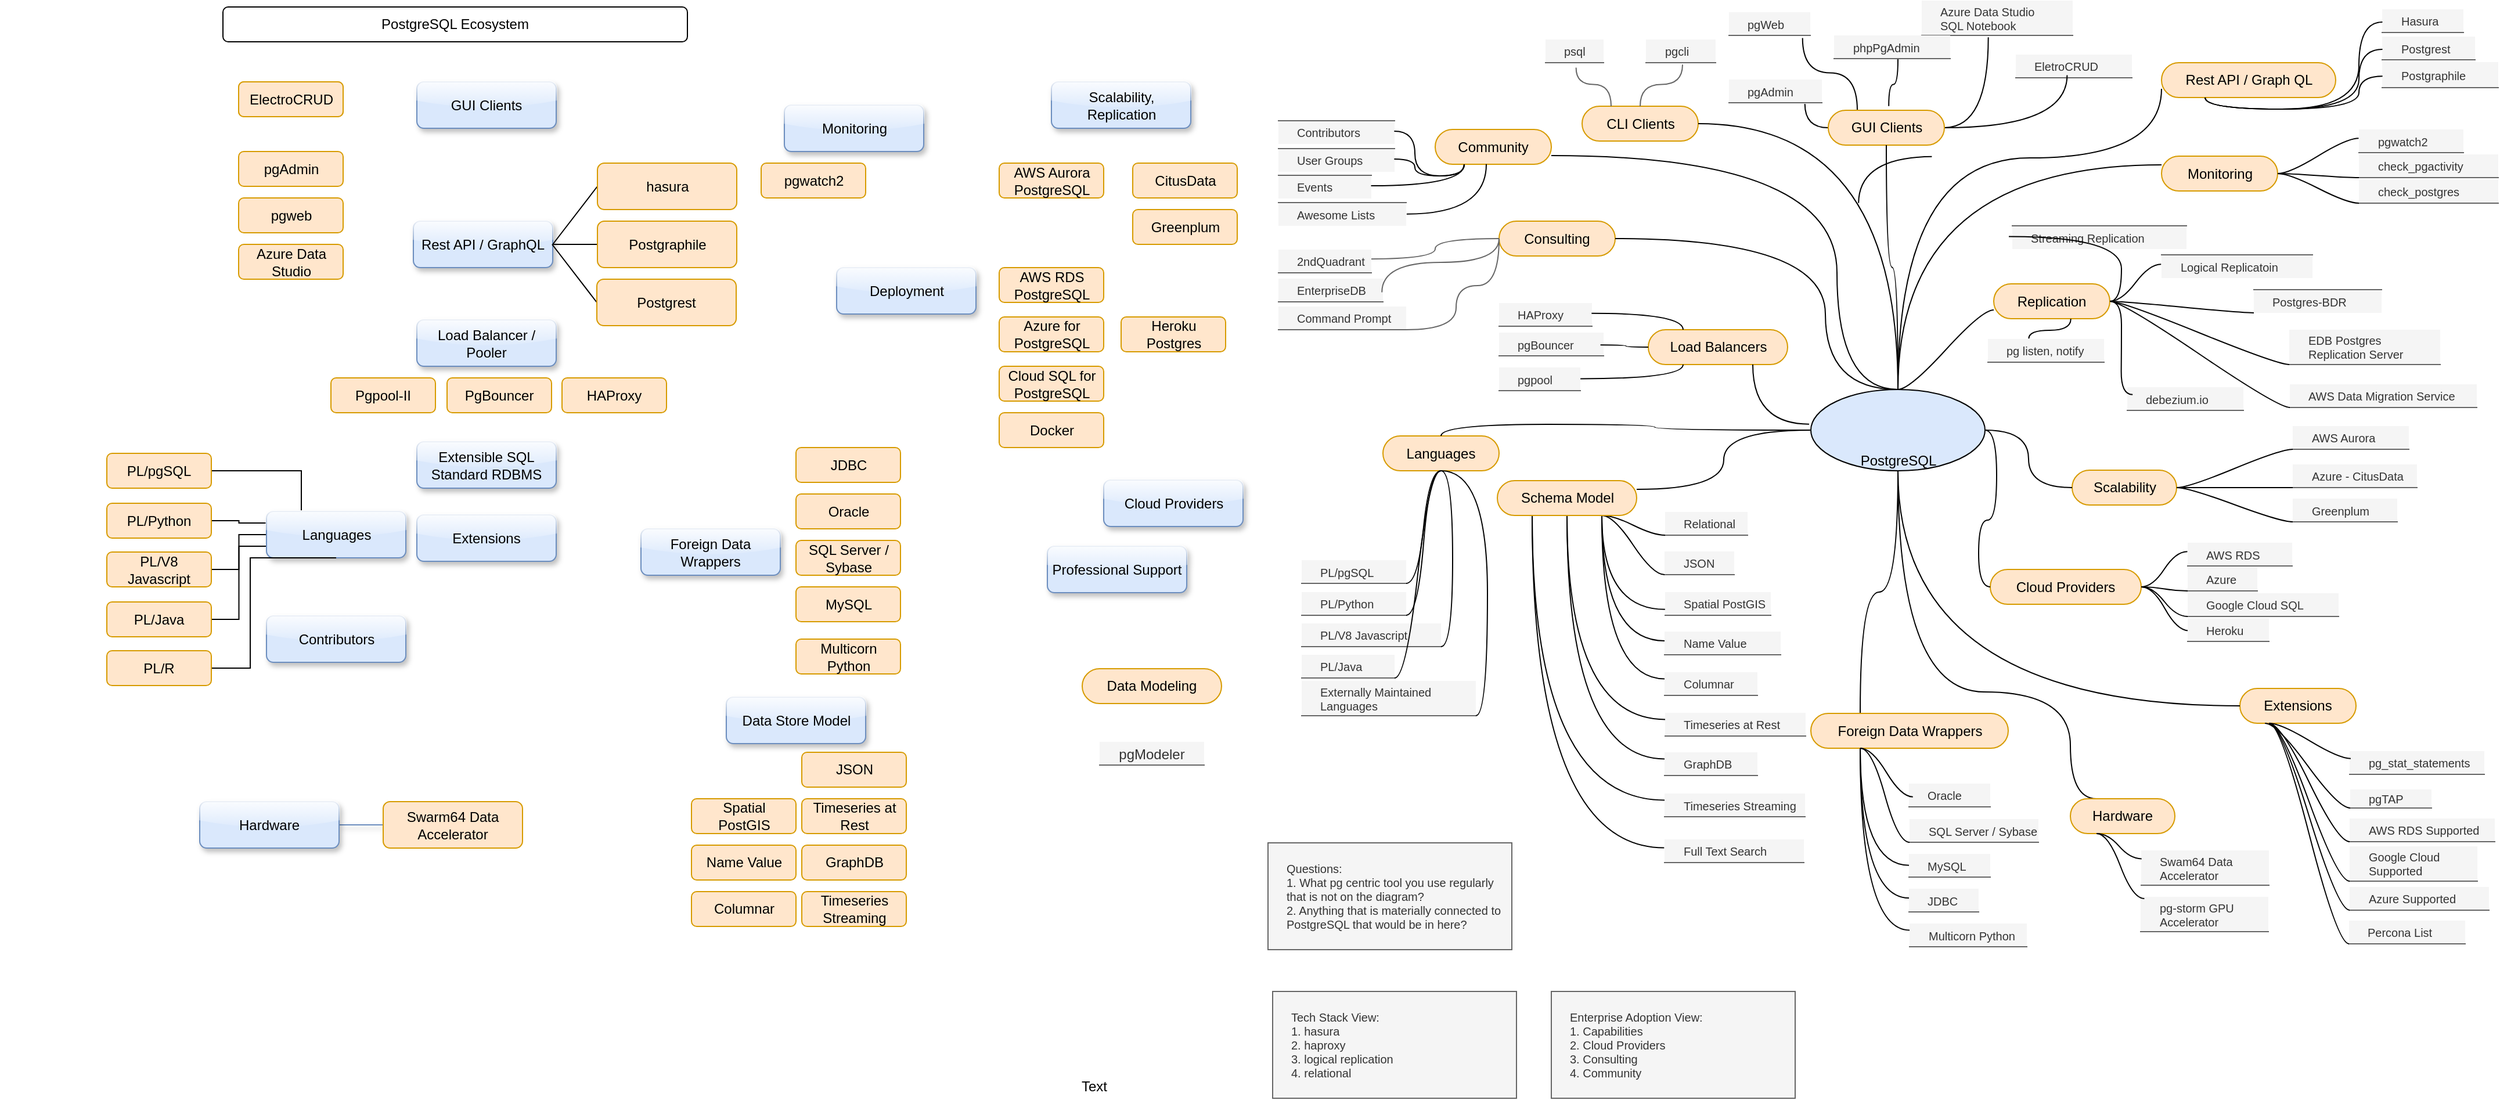 <mxfile version="11.3.0" type="device" pages="1"><diagram id="6a731a19-8d31-9384-78a2-239565b7b9f0" name="Page-1"><mxGraphModel dx="1170" dy="1524" grid="1" gridSize="10" guides="1" tooltips="1" connect="1" arrows="1" fold="1" page="1" pageScale="1" pageWidth="1100" pageHeight="850" background="#ffffff" math="0" shadow="0"><root><mxCell id="0"/><mxCell id="1" parent="0"/><UserObject label="PostgreSQL" link="https://www.postgresql.org/about/" id="T47zWwT-9xR79p9-MtNg-1"><mxCell style="ellipse;whiteSpace=wrap;html=1;align=center;container=1;recursiveResize=0;treeFolding=1;treeMoving=1;fillColor=#DAE8FC;verticalAlign=bottom;" parent="1" vertex="1"><mxGeometry x="1577.5" y="-500.5" width="150" height="70" as="geometry"/></mxCell></UserObject><UserObject label="" link="https://www.postgresql.org/" id="y5E1LS35C2M6shkiyCh6-52"><mxCell style="shape=image;verticalLabelPosition=bottom;labelBackgroundColor=#ffffff;verticalAlign=top;aspect=fixed;imageAspect=0;image=https://upload.wikimedia.org/wikipedia/commons/thumb/2/29/Postgresql_elephant.svg/540px-Postgresql_elephant.svg.png;" vertex="1" parent="T47zWwT-9xR79p9-MtNg-1"><mxGeometry x="52.441" y="5" width="45" height="45.92" as="geometry"/></mxCell></UserObject><UserObject label="Spatial PostGIS" link="https://postgis.net/" id="T47zWwT-9xR79p9-MtNg-25"><mxCell style="whiteSpace=wrap;html=1;shape=partialRectangle;top=0;left=0;bottom=1;right=0;points=[[0,1],[1,1]];strokeColor=#666666;fillColor=#f5f5f5;align=left;verticalAlign=middle;routingCenterY=0.5;snapToPoint=1;container=1;recursiveResize=0;autosize=1;treeFolding=1;treeMoving=1;fontColor=#333333;fontSize=10;spacingLeft=14;" parent="1" vertex="1"><mxGeometry x="1452" y="-326" width="91" height="20" as="geometry"/></mxCell></UserObject><mxCell id="8VRheUsqfsgYY5pOcE5k-3" value="" style="edgeStyle=orthogonalEdgeStyle;startArrow=none;endArrow=none;segment=10;curved=1;exitX=0.5;exitY=1;exitDx=0;exitDy=0;entryX=0.25;entryY=0;entryDx=0;entryDy=0;" parent="1" source="T47zWwT-9xR79p9-MtNg-1" target="QQFrIH2gePDctSpPwOKv-10" edge="1"><mxGeometry relative="1" as="geometry"><mxPoint x="2306.5" y="-894" as="targetPoint"/><mxPoint x="2381.5" y="-931" as="sourcePoint"/><Array as="points"><mxPoint x="1653" y="-240"/><mxPoint x="1801" y="-240"/><mxPoint x="1801" y="-148"/></Array></mxGeometry></mxCell><mxCell id="ewoqu2unWtdxqua38aiE-1555" style="edgeStyle=orthogonalEdgeStyle;rounded=0;orthogonalLoop=1;jettySize=auto;html=1;exitX=0.25;exitY=0;exitDx=0;exitDy=0;entryX=1;entryY=0.5;entryDx=0;entryDy=0;endArrow=none;endFill=0;" parent="1" source="qYoUqwugDs_8l-8_ZZNk-1542" target="ewoqu2unWtdxqua38aiE-1548" edge="1"><mxGeometry relative="1" as="geometry"/></mxCell><mxCell id="ewoqu2unWtdxqua38aiE-1556" style="edgeStyle=orthogonalEdgeStyle;rounded=0;orthogonalLoop=1;jettySize=auto;html=1;exitX=0;exitY=0.25;exitDx=0;exitDy=0;endArrow=none;endFill=0;" parent="1" source="qYoUqwugDs_8l-8_ZZNk-1542" target="ewoqu2unWtdxqua38aiE-1551" edge="1"><mxGeometry relative="1" as="geometry"/></mxCell><mxCell id="ewoqu2unWtdxqua38aiE-1557" style="edgeStyle=orthogonalEdgeStyle;rounded=0;orthogonalLoop=1;jettySize=auto;html=1;exitX=0;exitY=0.5;exitDx=0;exitDy=0;endArrow=none;endFill=0;entryX=1;entryY=0.5;entryDx=0;entryDy=0;" parent="1" source="qYoUqwugDs_8l-8_ZZNk-1542" target="ewoqu2unWtdxqua38aiE-1553" edge="1"><mxGeometry relative="1" as="geometry"/></mxCell><mxCell id="ewoqu2unWtdxqua38aiE-1558" style="edgeStyle=orthogonalEdgeStyle;rounded=0;orthogonalLoop=1;jettySize=auto;html=1;exitX=0;exitY=0.75;exitDx=0;exitDy=0;endArrow=none;endFill=0;entryX=1;entryY=0.5;entryDx=0;entryDy=0;" parent="1" source="qYoUqwugDs_8l-8_ZZNk-1542" target="ewoqu2unWtdxqua38aiE-1554" edge="1"><mxGeometry relative="1" as="geometry"><mxPoint x="233.5" y="-295.5" as="targetPoint"/></mxGeometry></mxCell><UserObject label="Languages" link="https://www.postgresql.org/docs/current/external-pl.html" id="qYoUqwugDs_8l-8_ZZNk-1542"><mxCell style="rounded=1;whiteSpace=wrap;html=1;shadow=1;strokeColor=#6c8ebf;fillColor=#dae8fc;glass=1;" parent="1" vertex="1"><mxGeometry x="247.5" y="-395.5" width="120" height="40" as="geometry"/></mxCell></UserObject><UserObject label="Foreign Data Wrappers" link="https://pgxn.org/tag/foreign%20data%20wrapper/" id="xO5iW77-2609iIl7646L-1542"><mxCell style="rounded=1;whiteSpace=wrap;html=1;shadow=1;strokeColor=#6c8ebf;fillColor=#dae8fc;glass=1;" parent="1" vertex="1"><mxGeometry x="570" y="-380.5" width="120" height="40" as="geometry"/></mxCell></UserObject><UserObject label="Extensions" link="https://pgxn.org/" id="xO5iW77-2609iIl7646L-1543"><mxCell style="rounded=1;whiteSpace=wrap;html=1;shadow=1;strokeColor=#6c8ebf;fillColor=#dae8fc;glass=1;" parent="1" vertex="1"><mxGeometry x="377" y="-392.5" width="120" height="40" as="geometry"/></mxCell></UserObject><mxCell id="xO5iW77-2609iIl7646L-1544" value="Data Store Model" style="rounded=1;whiteSpace=wrap;html=1;shadow=1;strokeColor=#6c8ebf;fillColor=#dae8fc;glass=1;" parent="1" vertex="1"><mxGeometry x="643.5" y="-235.5" width="120" height="40" as="geometry"/></mxCell><mxCell id="xO5iW77-2609iIl7646L-1545" value="Deployment" style="rounded=1;whiteSpace=wrap;html=1;shadow=1;strokeColor=#6c8ebf;fillColor=#dae8fc;glass=1;" parent="1" vertex="1"><mxGeometry x="738.5" y="-605.5" width="120" height="40" as="geometry"/></mxCell><mxCell id="xO5iW77-2609iIl7646L-1546" value="Load Balancer / Pooler" style="rounded=1;whiteSpace=wrap;html=1;shadow=1;strokeColor=#6c8ebf;fillColor=#dae8fc;glass=1;" parent="1" vertex="1"><mxGeometry x="377" y="-560.5" width="120" height="40" as="geometry"/></mxCell><mxCell id="xO5iW77-2609iIl7646L-1547" value="Scalability, Replication" style="rounded=1;whiteSpace=wrap;html=1;shadow=1;strokeColor=#6c8ebf;fillColor=#dae8fc;glass=1;" parent="1" vertex="1"><mxGeometry x="923.5" y="-765.5" width="120" height="40" as="geometry"/></mxCell><mxCell id="xO5iW77-2609iIl7646L-1548" value="Monitoring" style="rounded=1;whiteSpace=wrap;html=1;shadow=1;strokeColor=#6c8ebf;fillColor=#dae8fc;glass=1;" parent="1" vertex="1"><mxGeometry x="693.5" y="-745.5" width="120" height="40" as="geometry"/></mxCell><mxCell id="wK-X1UXonODeccGO6W6j-1548" style="rounded=0;orthogonalLoop=1;jettySize=auto;html=1;exitX=1;exitY=0.5;exitDx=0;exitDy=0;entryX=0;entryY=0.5;entryDx=0;entryDy=0;endArrow=none;endFill=0;" parent="1" source="xO5iW77-2609iIl7646L-1549" target="wK-X1UXonODeccGO6W6j-1547" edge="1"><mxGeometry relative="1" as="geometry"/></mxCell><mxCell id="xO5iW77-2609iIl7646L-1549" value="Rest API / GraphQL" style="rounded=1;whiteSpace=wrap;html=1;fillColor=#dae8fc;strokeColor=#6c8ebf;shadow=1;glass=1;comic=0;" parent="1" vertex="1"><mxGeometry x="374" y="-645.5" width="120" height="40" as="geometry"/></mxCell><mxCell id="xO5iW77-2609iIl7646L-1550" value="GUI Clients" style="rounded=1;whiteSpace=wrap;html=1;shadow=1;strokeColor=#6c8ebf;fillColor=#dae8fc;glass=1;" parent="1" vertex="1"><mxGeometry x="377" y="-765.5" width="120" height="40" as="geometry"/></mxCell><UserObject label="Contributors" link="https://www.postgresql.org/community/contributors/" id="xO5iW77-2609iIl7646L-1551"><mxCell style="rounded=1;whiteSpace=wrap;html=1;shadow=1;strokeColor=#6c8ebf;fillColor=#dae8fc;glass=1;" parent="1" vertex="1"><mxGeometry x="247.5" y="-305.5" width="120" height="40" as="geometry"/></mxCell></UserObject><mxCell id="xO5iW77-2609iIl7646L-1552" value="Professional Support" style="rounded=1;whiteSpace=wrap;html=1;shadow=1;strokeColor=#6c8ebf;fillColor=#dae8fc;glass=1;" parent="1" vertex="1"><mxGeometry x="920" y="-365.5" width="120" height="40" as="geometry"/></mxCell><mxCell id="xO5iW77-2609iIl7646L-1553" value="Cloud Providers" style="rounded=1;whiteSpace=wrap;html=1;shadow=1;strokeColor=#6c8ebf;fillColor=#dae8fc;glass=1;" parent="1" vertex="1"><mxGeometry x="968.5" y="-422.5" width="120" height="40" as="geometry"/></mxCell><UserObject label="Extensible SQL Standard RDBMS" link="https://www.postgresql.org/about/" id="xO5iW77-2609iIl7646L-1554"><mxCell style="rounded=1;whiteSpace=wrap;html=1;shadow=1;strokeColor=#6c8ebf;fillColor=#dae8fc;glass=1;" parent="1" vertex="1"><mxGeometry x="377" y="-455.5" width="120" height="40" as="geometry"/></mxCell></UserObject><mxCell id="xO5iW77-2609iIl7646L-1558" value="" style="edgeStyle=none;rounded=1;orthogonalLoop=1;jettySize=auto;html=1;endArrow=none;entryX=0;entryY=0.5;entryDx=0;entryDy=0;shadow=1;fontSize=12;strokeColor=#6c8ebf;fillColor=#dae8fc;glass=1;" parent="1" source="xO5iW77-2609iIl7646L-1555" target="ewoqu2unWtdxqua38aiE-1542" edge="1"><mxGeometry relative="1" as="geometry"><mxPoint x="393.5" y="-125.5" as="targetPoint"/></mxGeometry></mxCell><mxCell id="xO5iW77-2609iIl7646L-1555" value="Hardware" style="rounded=1;whiteSpace=wrap;html=1;shadow=1;strokeColor=#6c8ebf;fillColor=#dae8fc;glass=1;" parent="1" vertex="1"><mxGeometry x="190" y="-145.5" width="120" height="40" as="geometry"/></mxCell><mxCell id="wK-X1UXonODeccGO6W6j-1550" style="edgeStyle=none;rounded=0;orthogonalLoop=1;jettySize=auto;html=1;exitX=0;exitY=0.5;exitDx=0;exitDy=0;endArrow=none;endFill=0;" parent="1" source="wK-X1UXonODeccGO6W6j-1545" edge="1"><mxGeometry relative="1" as="geometry"><mxPoint x="493.5" y="-625.5" as="targetPoint"/></mxGeometry></mxCell><UserObject label="Postgrest" link="http://postgrest.org/" id="wK-X1UXonODeccGO6W6j-1545"><mxCell style="rounded=1;whiteSpace=wrap;html=1;fillColor=#ffe6cc;strokeColor=#d79b00;" parent="1" vertex="1"><mxGeometry x="532" y="-595.5" width="120" height="40" as="geometry"/></mxCell></UserObject><mxCell id="wK-X1UXonODeccGO6W6j-1549" style="edgeStyle=none;rounded=0;orthogonalLoop=1;jettySize=auto;html=1;exitX=0;exitY=0.5;exitDx=0;exitDy=0;entryX=1;entryY=0.5;entryDx=0;entryDy=0;endArrow=none;endFill=0;" parent="1" source="wK-X1UXonODeccGO6W6j-1546" target="xO5iW77-2609iIl7646L-1549" edge="1"><mxGeometry relative="1" as="geometry"/></mxCell><UserObject label="hasura" link="https://hasura.io/" id="wK-X1UXonODeccGO6W6j-1546"><mxCell style="rounded=1;whiteSpace=wrap;html=1;fillColor=#ffe6cc;strokeColor=#d79b00;" parent="1" vertex="1"><mxGeometry x="532.5" y="-695.5" width="120" height="40" as="geometry"/></mxCell></UserObject><UserObject label="Postgraphile" link="https://www.graphile.org/postgraphile/" id="wK-X1UXonODeccGO6W6j-1547"><mxCell style="rounded=1;whiteSpace=wrap;html=1;fillColor=#ffe6cc;strokeColor=#d79b00;" parent="1" vertex="1"><mxGeometry x="532.5" y="-645.5" width="120" height="40" as="geometry"/></mxCell></UserObject><UserObject label="Swarm64 Data Accelerator" link="https://www.swarm64.com/swarm64-da" id="ewoqu2unWtdxqua38aiE-1542"><mxCell style="rounded=1;whiteSpace=wrap;html=1;fillColor=#ffe6cc;strokeColor=#d79b00;" parent="1" vertex="1"><mxGeometry x="348" y="-145.5" width="120" height="40" as="geometry"/></mxCell></UserObject><UserObject label="PostgreSQL Ecosystem" link="https://efficiencygeek.github.io/postgresql-ecosystem/" id="ewoqu2unWtdxqua38aiE-1544"><mxCell style="rounded=1;whiteSpace=wrap;html=1;" parent="1" vertex="1"><mxGeometry x="210" y="-830" width="400" height="30" as="geometry"/></mxCell></UserObject><UserObject label="" link="https://www.postgresql.org/" id="ewoqu2unWtdxqua38aiE-1547"><mxCell style="shape=image;verticalLabelPosition=bottom;labelBackgroundColor=#ffffff;verticalAlign=top;aspect=fixed;imageAspect=0;image=https://upload.wikimedia.org/wikipedia/commons/thumb/2/29/Postgresql_elephant.svg/540px-Postgresql_elephant.svg.png;" parent="1" vertex="1"><mxGeometry x="18" y="-836" width="49" height="50" as="geometry"/></mxCell></UserObject><UserObject label="PL/pgSQL" link="https://www.postgresql.org/docs/current/plpgsql.html" id="ewoqu2unWtdxqua38aiE-1548"><mxCell style="rounded=1;whiteSpace=wrap;html=1;fillColor=#ffe6cc;strokeColor=#d79b00;" parent="1" vertex="1"><mxGeometry x="110" y="-445.5" width="90" height="30" as="geometry"/></mxCell></UserObject><UserObject label="PL/Python" link="https://www.postgresql.org/docs/current/plpython.html" id="ewoqu2unWtdxqua38aiE-1551"><mxCell style="rounded=1;whiteSpace=wrap;html=1;fillColor=#ffe6cc;strokeColor=#d79b00;" parent="1" vertex="1"><mxGeometry x="110" y="-402.5" width="90" height="30" as="geometry"/></mxCell></UserObject><mxCell id="ewoqu2unWtdxqua38aiE-1560" style="edgeStyle=elbowEdgeStyle;rounded=0;orthogonalLoop=1;jettySize=auto;html=1;entryX=0.5;entryY=1;entryDx=0;entryDy=0;endArrow=none;endFill=0;" parent="1" target="qYoUqwugDs_8l-8_ZZNk-1542" edge="1"><mxGeometry relative="1" as="geometry"><mxPoint x="200.5" y="-260.5" as="sourcePoint"/><Array as="points"><mxPoint x="233.5" y="-305.5"/><mxPoint x="233.5" y="-305.5"/></Array></mxGeometry></mxCell><UserObject label="PL/R" link="https://github.com/postgres-plr/plr" id="ewoqu2unWtdxqua38aiE-1552"><mxCell style="rounded=1;whiteSpace=wrap;html=1;fillColor=#ffe6cc;strokeColor=#d79b00;" parent="1" vertex="1"><mxGeometry x="110" y="-275.5" width="90" height="30" as="geometry"/></mxCell></UserObject><UserObject label="PL/V8 Javascript" link="https://plv8.github.io/" id="ewoqu2unWtdxqua38aiE-1553"><mxCell style="rounded=1;whiteSpace=wrap;html=1;fillColor=#ffe6cc;strokeColor=#d79b00;" parent="1" vertex="1"><mxGeometry x="110" y="-360.5" width="90" height="30" as="geometry"/></mxCell></UserObject><UserObject label="PL/Java" link="https://tada.github.io/pljava/" id="ewoqu2unWtdxqua38aiE-1554"><mxCell style="rounded=1;whiteSpace=wrap;html=1;fillColor=#ffe6cc;strokeColor=#d79b00;" parent="1" vertex="1"><mxGeometry x="110" y="-317.5" width="90" height="30" as="geometry"/></mxCell></UserObject><UserObject label="JDBC" link="https://pgxn.org/dist/jdbc_fdw/" id="ewoqu2unWtdxqua38aiE-1561"><mxCell style="rounded=1;whiteSpace=wrap;html=1;fillColor=#ffe6cc;strokeColor=#d79b00;flipV=1;flipH=1;" parent="1" vertex="1"><mxGeometry x="703.5" y="-450.5" width="90" height="30" as="geometry"/></mxCell></UserObject><UserObject label="Oracle" link="https://pgxn.org/dist/oracle_fdw/" id="ewoqu2unWtdxqua38aiE-1562"><mxCell style="rounded=1;whiteSpace=wrap;html=1;fillColor=#ffe6cc;strokeColor=#d79b00;flipV=1;flipH=1;" parent="1" vertex="1"><mxGeometry x="703.5" y="-410.5" width="90" height="30" as="geometry"/></mxCell></UserObject><UserObject label="SQL Server / Sybase" link="https://pgxn.org/dist/tds_fdw/" id="ewoqu2unWtdxqua38aiE-1563"><mxCell style="rounded=1;whiteSpace=wrap;html=1;fillColor=#ffe6cc;strokeColor=#d79b00;flipV=1;flipH=1;" parent="1" vertex="1"><mxGeometry x="703.5" y="-370.5" width="90" height="30" as="geometry"/></mxCell></UserObject><UserObject label="MySQL" link="https://pgxn.org/dist/mysql_fdw/" id="ewoqu2unWtdxqua38aiE-1564"><mxCell style="rounded=1;whiteSpace=wrap;html=1;fillColor=#ffe6cc;strokeColor=#d79b00;flipV=1;flipH=1;" parent="1" vertex="1"><mxGeometry x="703.5" y="-330.5" width="90" height="30" as="geometry"/></mxCell></UserObject><UserObject label="Multicorn Python" link="https://pgxn.org/dist/multicorn/" id="ewoqu2unWtdxqua38aiE-1565"><mxCell style="rounded=1;whiteSpace=wrap;html=1;fillColor=#ffe6cc;strokeColor=#d79b00;flipV=1;flipH=1;" parent="1" vertex="1"><mxGeometry x="703.5" y="-285.5" width="90" height="30" as="geometry"/></mxCell></UserObject><UserObject label="JSON" link="https://www.postgresql.org/docs/current/functions-json.html" id="ewoqu2unWtdxqua38aiE-1566"><mxCell style="rounded=1;whiteSpace=wrap;html=1;fillColor=#ffe6cc;strokeColor=#d79b00;flipV=1;flipH=1;" parent="1" vertex="1"><mxGeometry x="708.5" y="-188" width="90" height="30" as="geometry"/></mxCell></UserObject><UserObject label="Timeseries at Rest" link="https://www.timescale.com/" id="ewoqu2unWtdxqua38aiE-1567"><mxCell style="rounded=1;whiteSpace=wrap;html=1;fillColor=#ffe6cc;strokeColor=#d79b00;flipV=1;flipH=1;" parent="1" vertex="1"><mxGeometry x="708.5" y="-148" width="90" height="30" as="geometry"/></mxCell></UserObject><UserObject label="GraphDB" link="https://bitnine.net/agensgraph-graph-database-with-postgresql/" id="ewoqu2unWtdxqua38aiE-1568"><mxCell style="rounded=1;whiteSpace=wrap;html=1;fillColor=#ffe6cc;strokeColor=#d79b00;flipV=1;flipH=1;" parent="1" vertex="1"><mxGeometry x="708.5" y="-108" width="90" height="30" as="geometry"/></mxCell></UserObject><UserObject label="Timeseries Streaming" link="https://www.pipelinedb.com/blog/high-performance-time-series-aggregation-for-postgresql-11" id="ewoqu2unWtdxqua38aiE-1569"><mxCell style="rounded=1;whiteSpace=wrap;html=1;fillColor=#ffe6cc;strokeColor=#d79b00;flipV=1;flipH=1;" parent="1" vertex="1"><mxGeometry x="708.5" y="-68" width="90" height="30" as="geometry"/></mxCell></UserObject><UserObject label="Columnar" link="https://citusdata.github.io/cstore_fdw/" id="ewoqu2unWtdxqua38aiE-1570"><mxCell style="rounded=1;whiteSpace=wrap;html=1;fillColor=#ffe6cc;strokeColor=#d79b00;flipV=1;flipH=1;" parent="1" vertex="1"><mxGeometry x="613.5" y="-68" width="90" height="30" as="geometry"/></mxCell></UserObject><UserObject label="Spatial &lt;br&gt;PostGIS" link="https://postgis.net/" id="ewoqu2unWtdxqua38aiE-1578"><mxCell style="rounded=1;whiteSpace=wrap;html=1;fillColor=#ffe6cc;strokeColor=#d79b00;flipV=1;flipH=1;" parent="1" vertex="1"><mxGeometry x="613.5" y="-148" width="90" height="30" as="geometry"/></mxCell></UserObject><UserObject label="CitusData" link="https://www.citusdata.com/" id="ewoqu2unWtdxqua38aiE-1579"><mxCell style="rounded=1;whiteSpace=wrap;html=1;fillColor=#ffe6cc;strokeColor=#d79b00;flipV=1;flipH=1;" parent="1" vertex="1"><mxGeometry x="993.5" y="-695.5" width="90" height="30" as="geometry"/></mxCell></UserObject><UserObject label="AWS Aurora PostgreSQL" link="https://aws.amazon.com/rds/aurora/details/postgresql-details/" id="ewoqu2unWtdxqua38aiE-1580"><mxCell style="rounded=1;whiteSpace=wrap;html=1;fillColor=#ffe6cc;strokeColor=#d79b00;flipV=1;flipH=1;" parent="1" vertex="1"><mxGeometry x="878.5" y="-695.5" width="90" height="30" as="geometry"/></mxCell></UserObject><UserObject label="Name Value" link="https://www.postgresql.org/docs/current/hstore.html" id="ewoqu2unWtdxqua38aiE-1581"><mxCell style="rounded=1;whiteSpace=wrap;html=1;fillColor=#ffe6cc;strokeColor=#d79b00;flipV=1;flipH=1;" parent="1" vertex="1"><mxGeometry x="613.5" y="-108" width="90" height="30" as="geometry"/></mxCell></UserObject><UserObject label="AWS RDS PostgreSQL" link="https://aws.amazon.com/rds/postgresql/" id="ewoqu2unWtdxqua38aiE-1582"><mxCell style="rounded=1;whiteSpace=wrap;html=1;fillColor=#ffe6cc;strokeColor=#d79b00;flipV=1;flipH=1;" parent="1" vertex="1"><mxGeometry x="878.5" y="-605.5" width="90" height="30" as="geometry"/></mxCell></UserObject><UserObject label="Azure for PostgreSQL" link="https://azure.microsoft.com/en-us/services/postgresql/" id="ewoqu2unWtdxqua38aiE-1583"><mxCell style="rounded=1;whiteSpace=wrap;html=1;fillColor=#ffe6cc;strokeColor=#d79b00;flipV=1;flipH=1;" parent="1" vertex="1"><mxGeometry x="878.5" y="-563" width="90" height="30" as="geometry"/></mxCell></UserObject><UserObject label="Cloud SQL for PostgreSQL" link="https://cloud.google.com/sql/docs/postgres/" id="ewoqu2unWtdxqua38aiE-1584"><mxCell style="rounded=1;whiteSpace=wrap;html=1;fillColor=#ffe6cc;strokeColor=#d79b00;flipV=1;flipH=1;" parent="1" vertex="1"><mxGeometry x="878.5" y="-520.5" width="90" height="30" as="geometry"/></mxCell></UserObject><UserObject label="Docker" link="https://hub.docker.com/_/postgres" id="ewoqu2unWtdxqua38aiE-1585"><mxCell style="rounded=1;whiteSpace=wrap;html=1;fillColor=#ffe6cc;strokeColor=#d79b00;flipV=1;flipH=1;" parent="1" vertex="1"><mxGeometry x="878.5" y="-480.5" width="90" height="30" as="geometry"/></mxCell></UserObject><UserObject label="ElectroCRUD" link="https://github.com/garrylachman/ElectroCRUD" id="ewoqu2unWtdxqua38aiE-1587"><mxCell style="rounded=1;whiteSpace=wrap;html=1;fillColor=#ffe6cc;strokeColor=#d79b00;" parent="1" vertex="1"><mxGeometry x="223.5" y="-765.5" width="90" height="30" as="geometry"/></mxCell></UserObject><UserObject label="Heroku Postgres" link="https://www.heroku.com/postgres" id="ewoqu2unWtdxqua38aiE-1588"><mxCell style="rounded=1;whiteSpace=wrap;html=1;fillColor=#ffe6cc;strokeColor=#d79b00;flipV=1;flipH=1;" parent="1" vertex="1"><mxGeometry x="983.5" y="-563" width="90" height="30" as="geometry"/></mxCell></UserObject><UserObject label="Pgpool-II" link="http://www.pgpool.net/mediawiki/index.php/Main_Page" id="ewoqu2unWtdxqua38aiE-1589"><mxCell style="rounded=1;whiteSpace=wrap;html=1;fillColor=#ffe6cc;strokeColor=#d79b00;flipV=1;flipH=1;" parent="1" vertex="1"><mxGeometry x="303" y="-510.5" width="90" height="30" as="geometry"/></mxCell></UserObject><UserObject label="PgBouncer" link="http://pgbouncer.github.io/" id="ewoqu2unWtdxqua38aiE-1590"><mxCell style="rounded=1;whiteSpace=wrap;html=1;fillColor=#ffe6cc;strokeColor=#d79b00;flipV=1;flipH=1;" parent="1" vertex="1"><mxGeometry x="403" y="-510.5" width="90" height="30" as="geometry"/></mxCell></UserObject><UserObject label="HAProxy" link="http://www.haproxy.org/" id="ewoqu2unWtdxqua38aiE-1591"><mxCell style="rounded=1;whiteSpace=wrap;html=1;fillColor=#ffe6cc;strokeColor=#d79b00;flipV=1;flipH=1;" parent="1" vertex="1"><mxGeometry x="502" y="-510.5" width="90" height="30" as="geometry"/></mxCell></UserObject><UserObject label="pgwatch2" link="https://github.com/cybertec-postgresql/pgwatch2" id="ewoqu2unWtdxqua38aiE-1593"><mxCell style="rounded=1;whiteSpace=wrap;html=1;fillColor=#ffe6cc;strokeColor=#d79b00;flipV=1;flipH=1;" parent="1" vertex="1"><mxGeometry x="673.5" y="-695.5" width="90" height="30" as="geometry"/></mxCell></UserObject><UserObject label="Greenplum" link="https://greenplum.org/" id="ewoqu2unWtdxqua38aiE-1594"><mxCell style="rounded=1;whiteSpace=wrap;html=1;fillColor=#ffe6cc;strokeColor=#d79b00;flipV=1;flipH=1;" parent="1" vertex="1"><mxGeometry x="993.5" y="-655.5" width="90" height="30" as="geometry"/></mxCell></UserObject><UserObject label="pgAdmin" link="https://www.pgadmin.org/" id="ewoqu2unWtdxqua38aiE-1595"><mxCell style="rounded=1;whiteSpace=wrap;html=1;fillColor=#ffe6cc;strokeColor=#d79b00;flipV=1;flipH=1;" parent="1" vertex="1"><mxGeometry x="223.5" y="-705.5" width="90" height="30" as="geometry"/></mxCell></UserObject><UserObject label="pgweb" link="http://sosedoff.github.io/pgweb/" id="ewoqu2unWtdxqua38aiE-1596"><mxCell style="rounded=1;whiteSpace=wrap;html=1;fillColor=#ffe6cc;strokeColor=#d79b00;flipV=1;flipH=1;" parent="1" vertex="1"><mxGeometry x="223.5" y="-665.5" width="90" height="30" as="geometry"/></mxCell></UserObject><UserObject label="Azure Data Studio" link="https://docs.microsoft.com/en-us/sql/azure-data-studio/quickstart-postgres?view=sql-server-2017" id="ewoqu2unWtdxqua38aiE-1597"><mxCell style="rounded=1;whiteSpace=wrap;html=1;fillColor=#ffe6cc;strokeColor=#d79b00;flipV=1;flipH=1;" parent="1" vertex="1"><mxGeometry x="223.5" y="-625.5" width="90" height="30" as="geometry"/></mxCell></UserObject><mxCell id="T47zWwT-9xR79p9-MtNg-6" style="edgeStyle=orthogonalEdgeStyle;curved=1;rounded=0;orthogonalLoop=1;jettySize=auto;html=1;entryX=0.25;entryY=0;entryDx=0;entryDy=0;endArrow=none;endFill=0;" parent="1" source="T47zWwT-9xR79p9-MtNg-1" target="T47zWwT-9xR79p9-MtNg-4" edge="1"><mxGeometry relative="1" as="geometry"/></mxCell><UserObject label="Extensions" link="https://pgxn.org/" id="T47zWwT-9xR79p9-MtNg-2"><mxCell style="whiteSpace=wrap;html=1;rounded=1;arcSize=50;align=center;verticalAlign=middle;container=1;recursiveResize=0;strokeWidth=1;autosize=1;spacing=4;treeFolding=1;treeMoving=1;strokeColor=#d79b00;fillColor=#ffe6cc;" parent="1" vertex="1"><mxGeometry x="1947" y="-243" width="100" height="30" as="geometry"/></mxCell></UserObject><mxCell id="T47zWwT-9xR79p9-MtNg-3" value="" style="edgeStyle=orthogonalEdgeStyle;startArrow=none;endArrow=none;segment=10;curved=1;entryX=0;entryY=0.5;entryDx=0;entryDy=0;exitX=0.5;exitY=1;exitDx=0;exitDy=0;" parent="1" source="T47zWwT-9xR79p9-MtNg-1" target="T47zWwT-9xR79p9-MtNg-2" edge="1"><mxGeometry relative="1" as="geometry"><mxPoint x="1580" y="-390" as="targetPoint"/><mxPoint x="1670" y="-321" as="sourcePoint"/></mxGeometry></mxCell><UserObject label="Foreign Data Wrappers" link="https://pgxn.org/tag/foreign%20data%20wrapper/" id="T47zWwT-9xR79p9-MtNg-4"><mxCell style="whiteSpace=wrap;html=1;rounded=1;arcSize=50;align=center;verticalAlign=middle;container=1;recursiveResize=0;strokeWidth=1;autosize=1;spacing=4;treeFolding=1;treeMoving=1;fillColor=#ffe6cc;strokeColor=#d79b00;" parent="1" vertex="1"><mxGeometry x="1577.5" y="-221.5" width="170" height="30" as="geometry"/></mxCell></UserObject><UserObject label="Oracle" link="https://pgxn.org/dist/oracle_fdw/" id="T47zWwT-9xR79p9-MtNg-7"><mxCell style="whiteSpace=wrap;html=1;shape=partialRectangle;top=0;left=0;bottom=1;right=0;points=[[0,1],[1,1]];strokeColor=#666666;fillColor=#f5f5f5;align=left;verticalAlign=middle;routingCenterY=0.5;snapToPoint=1;container=1;recursiveResize=0;autosize=1;treeFolding=1;treeMoving=1;fontColor=#333333;fontSize=10;spacingLeft=14;" parent="1" vertex="1"><mxGeometry x="1662" y="-161" width="70" height="20" as="geometry"/></mxCell></UserObject><mxCell id="T47zWwT-9xR79p9-MtNg-13" value="" style="edgeStyle=orthogonalEdgeStyle;curved=1;rounded=0;orthogonalLoop=1;jettySize=auto;html=1;endArrow=none;endFill=0;entryX=0.006;entryY=0.493;entryDx=0;entryDy=0;entryPerimeter=0;exitX=0.25;exitY=1;exitDx=0;exitDy=0;" parent="1" source="T47zWwT-9xR79p9-MtNg-4" target="T47zWwT-9xR79p9-MtNg-12" edge="1"><mxGeometry relative="1" as="geometry"><mxPoint x="1747" y="-198" as="sourcePoint"/></mxGeometry></mxCell><UserObject label="SQL Server / Sybase" link="https://pgxn.org/dist/tds_fdw/" id="T47zWwT-9xR79p9-MtNg-9"><mxCell style="whiteSpace=wrap;html=1;shape=partialRectangle;top=0;left=0;bottom=1;right=0;points=[[0,1],[1,1]];strokeColor=#666666;fillColor=#f5f5f5;align=left;verticalAlign=middle;routingCenterY=0.5;snapToPoint=1;container=1;recursiveResize=0;autosize=1;treeFolding=1;treeMoving=1;fontColor=#333333;fontSize=10;spacingLeft=14;" parent="1" vertex="1"><mxGeometry x="1662.5" y="-130.5" width="111" height="20" as="geometry"/></mxCell></UserObject><UserObject label="MySQL" link="https://pgxn.org/dist/mysql_fdw/" id="T47zWwT-9xR79p9-MtNg-12"><mxCell style="whiteSpace=wrap;html=1;shape=partialRectangle;top=0;left=0;bottom=1;right=0;points=[[0,1],[1,1]];strokeColor=#666666;fillColor=#f5f5f5;align=left;verticalAlign=middle;routingCenterY=0.5;snapToPoint=1;container=1;recursiveResize=0;autosize=1;treeFolding=1;treeMoving=1;fontColor=#333333;fontSize=10;spacingLeft=14;" parent="1" vertex="1"><mxGeometry x="1662" y="-100.5" width="70" height="20" as="geometry"/></mxCell></UserObject><mxCell id="T47zWwT-9xR79p9-MtNg-11" value="" style="edgeStyle=entityRelationEdgeStyle;startArrow=none;endArrow=none;segment=10;curved=1;entryX=0;entryY=1;entryDx=0;entryDy=0;exitX=0.25;exitY=1;exitDx=0;exitDy=0;" parent="1" source="T47zWwT-9xR79p9-MtNg-4" target="T47zWwT-9xR79p9-MtNg-9" edge="1"><mxGeometry relative="1" as="geometry"><mxPoint x="1769" y="-198.5" as="sourcePoint"/><mxPoint x="1839" y="-245.5" as="targetPoint"/></mxGeometry></mxCell><mxCell id="T47zWwT-9xR79p9-MtNg-15" value="" style="edgeStyle=orthogonalEdgeStyle;curved=1;rounded=0;orthogonalLoop=1;jettySize=auto;html=1;endArrow=none;endFill=0;exitX=0.25;exitY=1;exitDx=0;exitDy=0;entryX=0;entryY=0.4;entryDx=0;entryDy=0;entryPerimeter=0;" parent="1" source="T47zWwT-9xR79p9-MtNg-4" target="T47zWwT-9xR79p9-MtNg-16" edge="1"><mxGeometry relative="1" as="geometry"><mxPoint x="1727" y="-183" as="sourcePoint"/></mxGeometry></mxCell><mxCell id="T47zWwT-9xR79p9-MtNg-18" value="" style="edgeStyle=orthogonalEdgeStyle;curved=1;rounded=0;orthogonalLoop=1;jettySize=auto;html=1;endArrow=none;endFill=0;exitX=0.25;exitY=1;exitDx=0;exitDy=0;entryX=0.001;entryY=0.286;entryDx=0;entryDy=0;entryPerimeter=0;" parent="1" source="T47zWwT-9xR79p9-MtNg-4" target="T47zWwT-9xR79p9-MtNg-17" edge="1"><mxGeometry relative="1" as="geometry"><mxPoint x="1727" y="-183" as="sourcePoint"/></mxGeometry></mxCell><UserObject label="JDBC" link="https://pgxn.org/dist/jdbc_fdw/" id="T47zWwT-9xR79p9-MtNg-16"><mxCell style="whiteSpace=wrap;html=1;shape=partialRectangle;top=0;left=0;bottom=1;right=0;points=[[0,1],[1,1]];strokeColor=#666666;fillColor=#f5f5f5;align=left;verticalAlign=middle;routingCenterY=0.5;snapToPoint=1;container=1;recursiveResize=0;autosize=1;treeFolding=1;treeMoving=1;fontColor=#333333;fontSize=10;spacingLeft=14;" parent="1" vertex="1"><mxGeometry x="1662" y="-70.5" width="60" height="20" as="geometry"/></mxCell></UserObject><UserObject label="Multicorn Python" link="https://pgxn.org/dist/multicorn/" id="T47zWwT-9xR79p9-MtNg-17"><mxCell style="whiteSpace=wrap;html=1;shape=partialRectangle;top=0;left=0;bottom=1;right=0;points=[[0,1],[1,1]];strokeColor=#666666;fillColor=#f5f5f5;align=left;verticalAlign=middle;routingCenterY=0.5;snapToPoint=1;container=1;recursiveResize=0;autosize=1;treeFolding=1;treeMoving=1;fontColor=#333333;fontSize=10;spacingLeft=14;" parent="1" vertex="1"><mxGeometry x="1662.5" y="-40.5" width="101" height="20" as="geometry"/></mxCell></UserObject><UserObject label="Relational" link="https://www.postgresql.org/docs/current/sql.html" id="T47zWwT-9xR79p9-MtNg-21"><mxCell style="whiteSpace=wrap;html=1;shape=partialRectangle;top=0;left=0;bottom=1;right=0;points=[[0,1],[1,1]];strokeColor=#666666;fillColor=#f5f5f5;align=left;verticalAlign=middle;routingCenterY=0.5;snapToPoint=1;container=1;recursiveResize=0;autosize=1;treeFolding=1;treeMoving=1;fontColor=#333333;fontSize=10;spacingLeft=14;" parent="1" vertex="1"><mxGeometry x="1452" y="-395" width="71" height="20" as="geometry"/></mxCell></UserObject><mxCell id="T47zWwT-9xR79p9-MtNg-22" value="" style="edgeStyle=entityRelationEdgeStyle;startArrow=none;endArrow=none;segment=10;curved=1;exitX=0.75;exitY=1;exitDx=0;exitDy=0;" parent="1" source="T47zWwT-9xR79p9-MtNg-20" target="T47zWwT-9xR79p9-MtNg-21" edge="1"><mxGeometry relative="1" as="geometry"><mxPoint x="1561.5" y="-319.5" as="sourcePoint"/></mxGeometry></mxCell><mxCell id="T47zWwT-9xR79p9-MtNg-23" value="" style="edgeStyle=orthogonalEdgeStyle;curved=1;rounded=0;orthogonalLoop=1;jettySize=auto;html=1;endArrow=none;endFill=0;entryX=-0.001;entryY=0.745;entryDx=0;entryDy=0;entryPerimeter=0;exitX=0.75;exitY=1;exitDx=0;exitDy=0;" parent="1" source="T47zWwT-9xR79p9-MtNg-20" target="T47zWwT-9xR79p9-MtNg-25" edge="1"><mxGeometry relative="1" as="geometry"><mxPoint x="1561.5" y="-319.5" as="sourcePoint"/></mxGeometry></mxCell><UserObject label="JSON" link="https://www.postgresql.org/docs/current/functions-json.html" id="T47zWwT-9xR79p9-MtNg-24"><mxCell style="whiteSpace=wrap;html=1;shape=partialRectangle;top=0;left=0;bottom=1;right=0;points=[[0,1],[1,1]];strokeColor=#666666;fillColor=#f5f5f5;align=left;verticalAlign=middle;routingCenterY=0.5;snapToPoint=1;container=1;recursiveResize=0;autosize=1;treeFolding=1;treeMoving=1;fontColor=#333333;fontSize=10;spacingLeft=14;" parent="1" vertex="1"><mxGeometry x="1451.5" y="-361" width="60" height="20" as="geometry"/></mxCell></UserObject><mxCell id="T47zWwT-9xR79p9-MtNg-26" value="" style="edgeStyle=entityRelationEdgeStyle;startArrow=none;endArrow=none;segment=10;curved=1;entryX=0;entryY=1;entryDx=0;entryDy=0;exitX=0.75;exitY=1;exitDx=0;exitDy=0;" parent="1" source="T47zWwT-9xR79p9-MtNg-20" target="T47zWwT-9xR79p9-MtNg-24" edge="1"><mxGeometry relative="1" as="geometry"><mxPoint x="1583.5" y="-320" as="sourcePoint"/><mxPoint x="1653.5" y="-367" as="targetPoint"/></mxGeometry></mxCell><mxCell id="T47zWwT-9xR79p9-MtNg-27" value="" style="edgeStyle=orthogonalEdgeStyle;curved=1;rounded=0;orthogonalLoop=1;jettySize=auto;html=1;endArrow=none;endFill=0;exitX=0.75;exitY=1;exitDx=0;exitDy=0;entryX=0;entryY=0.4;entryDx=0;entryDy=0;entryPerimeter=0;" parent="1" source="T47zWwT-9xR79p9-MtNg-20" target="T47zWwT-9xR79p9-MtNg-29" edge="1"><mxGeometry relative="1" as="geometry"><mxPoint x="1541.5" y="-304.5" as="sourcePoint"/></mxGeometry></mxCell><mxCell id="T47zWwT-9xR79p9-MtNg-28" value="" style="edgeStyle=orthogonalEdgeStyle;curved=1;rounded=0;orthogonalLoop=1;jettySize=auto;html=1;endArrow=none;endFill=0;exitX=0.75;exitY=1;exitDx=0;exitDy=0;entryX=0.001;entryY=0.286;entryDx=0;entryDy=0;entryPerimeter=0;" parent="1" source="T47zWwT-9xR79p9-MtNg-20" target="T47zWwT-9xR79p9-MtNg-30" edge="1"><mxGeometry relative="1" as="geometry"><mxPoint x="1541.5" y="-304.5" as="sourcePoint"/></mxGeometry></mxCell><UserObject label="Name Value" link="https://www.postgresql.org/docs/current/hstore.html" id="T47zWwT-9xR79p9-MtNg-29"><mxCell style="whiteSpace=wrap;html=1;shape=partialRectangle;top=0;left=0;bottom=1;right=0;points=[[0,1],[1,1]];strokeColor=#666666;fillColor=#f5f5f5;align=left;verticalAlign=middle;routingCenterY=0.5;snapToPoint=1;container=1;recursiveResize=0;autosize=1;treeFolding=1;treeMoving=1;fontColor=#333333;fontSize=10;spacingLeft=14;" parent="1" vertex="1"><mxGeometry x="1451.5" y="-292" width="100" height="20" as="geometry"/></mxCell></UserObject><UserObject label="Columnar" link="https://www.citusdata.com/blog/2014/04/03/columnar-store-for-analytics/" id="T47zWwT-9xR79p9-MtNg-30"><mxCell style="whiteSpace=wrap;html=1;shape=partialRectangle;top=0;left=0;bottom=1;right=0;points=[[0,1],[1,1]];strokeColor=#666666;fillColor=#f5f5f5;align=left;verticalAlign=middle;routingCenterY=0.5;snapToPoint=1;container=1;recursiveResize=0;autosize=1;treeFolding=1;treeMoving=1;fontColor=#333333;fontSize=10;spacingLeft=14;" parent="1" vertex="1"><mxGeometry x="1451.5" y="-257" width="80" height="20" as="geometry"/></mxCell></UserObject><mxCell id="T47zWwT-9xR79p9-MtNg-31" value="" style="edgeStyle=orthogonalEdgeStyle;curved=1;rounded=0;orthogonalLoop=1;jettySize=auto;html=1;endArrow=none;endFill=0;entryX=0.001;entryY=0.286;entryDx=0;entryDy=0;entryPerimeter=0;exitX=0.5;exitY=1;exitDx=0;exitDy=0;" parent="1" source="T47zWwT-9xR79p9-MtNg-20" target="T47zWwT-9xR79p9-MtNg-32" edge="1"><mxGeometry relative="1" as="geometry"><mxPoint x="1511.5" y="-319.5" as="sourcePoint"/></mxGeometry></mxCell><UserObject label="Timeseries at Rest" link="https://www.timescale.com/" id="T47zWwT-9xR79p9-MtNg-32"><mxCell style="whiteSpace=wrap;html=1;shape=partialRectangle;top=0;left=0;bottom=1;right=0;points=[[0,1],[1,1]];strokeColor=#666666;fillColor=#f5f5f5;align=left;verticalAlign=middle;routingCenterY=0.5;snapToPoint=1;container=1;recursiveResize=0;autosize=1;treeFolding=1;treeMoving=1;fontColor=#333333;fontSize=10;spacingLeft=14;" parent="1" vertex="1"><mxGeometry x="1452" y="-222" width="121" height="20" as="geometry"/></mxCell></UserObject><mxCell id="T47zWwT-9xR79p9-MtNg-33" value="" style="edgeStyle=orthogonalEdgeStyle;curved=1;rounded=0;orthogonalLoop=1;jettySize=auto;html=1;endArrow=none;endFill=0;entryX=0.001;entryY=0.286;entryDx=0;entryDy=0;entryPerimeter=0;exitX=0.25;exitY=1;exitDx=0;exitDy=0;" parent="1" source="T47zWwT-9xR79p9-MtNg-20" target="T47zWwT-9xR79p9-MtNg-34" edge="1"><mxGeometry relative="1" as="geometry"><mxPoint x="1451.5" y="-242.5" as="sourcePoint"/></mxGeometry></mxCell><UserObject label="Timeseries Streaming" link="https://www.pipelinedb.com/" id="T47zWwT-9xR79p9-MtNg-34"><mxCell style="whiteSpace=wrap;html=1;shape=partialRectangle;top=0;left=0;bottom=1;right=0;points=[[0,1],[1,1]];strokeColor=#666666;fillColor=#f5f5f5;align=left;verticalAlign=middle;routingCenterY=0.5;snapToPoint=1;container=1;recursiveResize=0;autosize=1;treeFolding=1;treeMoving=1;fontColor=#333333;fontSize=10;spacingLeft=14;" parent="1" vertex="1"><mxGeometry x="1451.5" y="-152.5" width="121" height="20" as="geometry"/></mxCell></UserObject><mxCell id="T47zWwT-9xR79p9-MtNg-35" value="" style="edgeStyle=orthogonalEdgeStyle;curved=1;rounded=0;orthogonalLoop=1;jettySize=auto;html=1;endArrow=none;endFill=0;entryX=0.001;entryY=0.286;entryDx=0;entryDy=0;entryPerimeter=0;exitX=0.5;exitY=1;exitDx=0;exitDy=0;" parent="1" source="T47zWwT-9xR79p9-MtNg-20" target="T47zWwT-9xR79p9-MtNg-36" edge="1"><mxGeometry relative="1" as="geometry"><mxPoint x="1331.5" y="-249.5" as="sourcePoint"/></mxGeometry></mxCell><UserObject label="GraphDB" link="https://bitnine.net/" id="T47zWwT-9xR79p9-MtNg-36"><mxCell style="whiteSpace=wrap;html=1;shape=partialRectangle;top=0;left=0;bottom=1;right=0;points=[[0,1],[1,1]];strokeColor=#666666;fillColor=#f5f5f5;align=left;verticalAlign=middle;routingCenterY=0.5;snapToPoint=1;container=1;recursiveResize=0;autosize=1;treeFolding=1;treeMoving=1;fontColor=#333333;fontSize=10;spacingLeft=14;" parent="1" vertex="1"><mxGeometry x="1451.5" y="-188" width="80" height="20" as="geometry"/></mxCell></UserObject><UserObject label="Languages" id="QQFrIH2gePDctSpPwOKv-1"><mxCell style="whiteSpace=wrap;html=1;rounded=1;arcSize=50;align=center;verticalAlign=middle;container=1;recursiveResize=0;strokeWidth=1;autosize=1;spacing=4;treeFolding=1;treeMoving=1;fillColor=#ffe6cc;strokeColor=#d79b00;" parent="1" vertex="1"><mxGeometry x="1209" y="-460.5" width="100" height="30" as="geometry"/></mxCell></UserObject><UserObject label="Rest API / Graph QL" id="QQFrIH2gePDctSpPwOKv-3"><mxCell style="whiteSpace=wrap;html=1;rounded=1;arcSize=50;align=center;verticalAlign=middle;container=1;recursiveResize=0;strokeWidth=1;autosize=1;spacing=4;treeFolding=1;treeMoving=1;fillColor=#ffe6cc;strokeColor=#d79b00;" parent="1" vertex="1"><mxGeometry x="1879.5" y="-782" width="150" height="30" as="geometry"/></mxCell></UserObject><UserObject label="Cloud Providers" id="QQFrIH2gePDctSpPwOKv-9"><mxCell style="whiteSpace=wrap;html=1;rounded=1;arcSize=50;align=center;verticalAlign=middle;container=1;recursiveResize=0;strokeWidth=1;autosize=1;spacing=4;treeFolding=1;treeMoving=1;fillColor=#ffe6cc;strokeColor=#d79b00;" parent="1" vertex="1"><mxGeometry x="1732" y="-345.5" width="130" height="30" as="geometry"/></mxCell></UserObject><UserObject label="Hardware" id="QQFrIH2gePDctSpPwOKv-10"><mxCell style="whiteSpace=wrap;html=1;rounded=1;arcSize=50;align=center;verticalAlign=middle;container=1;recursiveResize=0;strokeWidth=1;autosize=1;spacing=4;treeFolding=1;treeMoving=1;fillColor=#ffe6cc;strokeColor=#d79b00;" parent="1" vertex="1"><mxGeometry x="1801" y="-148" width="90" height="30" as="geometry"/></mxCell></UserObject><UserObject label="Data Modeling" id="QQFrIH2gePDctSpPwOKv-14"><mxCell style="whiteSpace=wrap;html=1;rounded=1;arcSize=50;align=center;verticalAlign=middle;container=1;recursiveResize=0;strokeWidth=1;autosize=1;spacing=4;treeFolding=1;treeMoving=1;fillColor=#ffe6cc;strokeColor=#d79b00;" parent="1" vertex="1"><mxGeometry x="950" y="-260" width="120" height="30" as="geometry"/></mxCell></UserObject><UserObject label="pgModeler" link="https://pgmodeler.io/" id="QQFrIH2gePDctSpPwOKv-15"><mxCell style="whiteSpace=wrap;html=1;shape=partialRectangle;top=0;left=0;bottom=1;right=0;points=[[0,1],[1,1]];strokeColor=#666666;fillColor=#f5f5f5;align=center;verticalAlign=bottom;routingCenterY=0.5;snapToPoint=1;container=1;recursiveResize=0;autosize=1;treeFolding=1;treeMoving=1;fontColor=#333333;" parent="1" vertex="1"><mxGeometry x="965" y="-197" width="90" height="20" as="geometry"/></mxCell></UserObject><UserObject label="AWS Aurora" link="https://aws.amazon.com/rds/aurora/postgresql-features/" id="2LREq_vUWXgBy6xoVpGK-4"><mxCell style="whiteSpace=wrap;html=1;shape=partialRectangle;top=0;left=0;bottom=1;right=0;points=[[0,1],[1,1]];strokeColor=#666666;fillColor=#f5f5f5;align=left;verticalAlign=middle;routingCenterY=0.5;snapToPoint=1;container=1;recursiveResize=0;autosize=1;treeFolding=1;treeMoving=1;fontColor=#333333;fontSize=10;spacingLeft=14;" parent="1" vertex="1"><mxGeometry x="1992.5" y="-469" width="100" height="20" as="geometry"/></mxCell></UserObject><mxCell id="2LREq_vUWXgBy6xoVpGK-5" value="" style="edgeStyle=entityRelationEdgeStyle;startArrow=none;endArrow=none;segment=10;curved=1;entryX=-0.003;entryY=0.379;entryDx=0;entryDy=0;entryPerimeter=0;" parent="1" source="QQFrIH2gePDctSpPwOKv-9" target="2LREq_vUWXgBy6xoVpGK-6" edge="1"><mxGeometry relative="1" as="geometry"><mxPoint x="1732" y="-378.5" as="sourcePoint"/></mxGeometry></mxCell><UserObject label="AWS RDS" link="https://aws.amazon.com/rds/postgresql/" id="2LREq_vUWXgBy6xoVpGK-6"><mxCell style="whiteSpace=wrap;html=1;shape=partialRectangle;top=0;left=0;bottom=1;right=0;points=[[0,1],[1,1]];strokeColor=#666666;fillColor=#f5f5f5;align=left;verticalAlign=middle;routingCenterY=0.5;snapToPoint=1;container=1;recursiveResize=0;autosize=1;treeFolding=1;treeMoving=1;fontColor=#333333;fontSize=10;spacingLeft=14;" parent="1" vertex="1"><mxGeometry x="1902" y="-368.5" width="90" height="20" as="geometry"/></mxCell></UserObject><UserObject label="Azure" link="https://azure.microsoft.com/en-us/services/postgresql/" id="2LREq_vUWXgBy6xoVpGK-7"><mxCell style="whiteSpace=wrap;html=1;shape=partialRectangle;top=0;left=0;bottom=1;right=0;points=[[0,1],[1,1]];strokeColor=#666666;fillColor=#f5f5f5;align=left;verticalAlign=middle;routingCenterY=0.5;snapToPoint=1;container=1;recursiveResize=0;autosize=1;treeFolding=1;treeMoving=1;fontColor=#333333;fontSize=10;spacingLeft=14;" parent="1" vertex="1"><mxGeometry x="1902" y="-347" width="60" height="20" as="geometry"/></mxCell></UserObject><UserObject label="Azure - CitusData" link="https://www.citusdata.com/blog/2019/05/06/introducing-hyperscale-citus-on-azure-database-for-postgres/" id="2LREq_vUWXgBy6xoVpGK-8"><mxCell style="whiteSpace=wrap;html=1;shape=partialRectangle;top=0;left=0;bottom=1;right=0;points=[[0,1],[1,1]];strokeColor=#666666;fillColor=#f5f5f5;align=left;verticalAlign=middle;routingCenterY=0.5;snapToPoint=1;container=1;recursiveResize=0;autosize=1;treeFolding=1;treeMoving=1;fontColor=#333333;fontSize=10;spacingLeft=14;" parent="1" vertex="1"><mxGeometry x="1992.5" y="-436" width="107" height="20" as="geometry"/></mxCell></UserObject><UserObject label="Google Cloud SQL" link="https://cloud.google.com/sql/docs/postgres/" id="2LREq_vUWXgBy6xoVpGK-9"><mxCell style="whiteSpace=wrap;html=1;shape=partialRectangle;top=0;left=0;bottom=1;right=0;points=[[0,1],[1,1]];strokeColor=#666666;fillColor=#f5f5f5;align=left;verticalAlign=middle;routingCenterY=0.5;snapToPoint=1;container=1;recursiveResize=0;autosize=1;treeFolding=1;treeMoving=1;fontColor=#333333;fontSize=10;spacingLeft=14;" parent="1" vertex="1"><mxGeometry x="1902" y="-325" width="130" height="20" as="geometry"/></mxCell></UserObject><mxCell id="2LREq_vUWXgBy6xoVpGK-11" value="" style="edgeStyle=entityRelationEdgeStyle;startArrow=none;endArrow=none;segment=10;curved=1;exitX=1;exitY=0.5;exitDx=0;exitDy=0;" parent="1" source="QQFrIH2gePDctSpPwOKv-9" target="2LREq_vUWXgBy6xoVpGK-7" edge="1"><mxGeometry relative="1" as="geometry"><mxPoint x="1867" y="-315" as="sourcePoint"/><mxPoint x="1902" y="-342" as="targetPoint"/></mxGeometry></mxCell><mxCell id="2LREq_vUWXgBy6xoVpGK-12" value="" style="edgeStyle=entityRelationEdgeStyle;startArrow=none;endArrow=none;segment=10;curved=1;exitX=1;exitY=0.5;exitDx=0;exitDy=0;" parent="1" source="QQFrIH2gePDctSpPwOKv-9" target="2LREq_vUWXgBy6xoVpGK-9" edge="1"><mxGeometry relative="1" as="geometry"><mxPoint x="1857" y="-278" as="sourcePoint"/><mxPoint x="1892" y="-305" as="targetPoint"/></mxGeometry></mxCell><mxCell id="2LREq_vUWXgBy6xoVpGK-13" value="" style="edgeStyle=entityRelationEdgeStyle;startArrow=none;endArrow=none;segment=10;curved=1;exitX=1;exitY=0.5;exitDx=0;exitDy=0;entryX=0.014;entryY=0.537;entryDx=0;entryDy=0;entryPerimeter=0;" parent="1" source="QQFrIH2gePDctSpPwOKv-9" target="2LREq_vUWXgBy6xoVpGK-10" edge="1"><mxGeometry relative="1" as="geometry"><mxPoint x="1857" y="-241" as="sourcePoint"/><mxPoint x="1872" y="-275" as="targetPoint"/></mxGeometry></mxCell><UserObject label="Scalability" link="https://www.postgresql.org/docs/current/different-replication-solutions.html#HIGH-AVAILABILITY-MATRIX" id="2LREq_vUWXgBy6xoVpGK-14"><mxCell style="whiteSpace=wrap;html=1;rounded=1;arcSize=50;align=center;verticalAlign=middle;container=1;recursiveResize=0;strokeWidth=1;autosize=1;spacing=4;treeFolding=1;treeMoving=1;fillColor=#ffe6cc;strokeColor=#d79b00;" parent="1" vertex="1"><mxGeometry x="1802.5" y="-431" width="90" height="30" as="geometry"/></mxCell></UserObject><mxCell id="2LREq_vUWXgBy6xoVpGK-15" value="" style="edgeStyle=entityRelationEdgeStyle;startArrow=none;endArrow=none;segment=10;curved=1;" parent="1" source="2LREq_vUWXgBy6xoVpGK-14" target="2LREq_vUWXgBy6xoVpGK-4" edge="1"><mxGeometry relative="1" as="geometry"><mxPoint x="1832.5" y="-473.5" as="sourcePoint"/><mxPoint x="2002.5" y="-455.5" as="targetPoint"/></mxGeometry></mxCell><UserObject label="Greenplum" link="https://greenplum.org/" id="2LREq_vUWXgBy6xoVpGK-18"><mxCell style="whiteSpace=wrap;html=1;shape=partialRectangle;top=0;left=0;bottom=1;right=0;points=[[0,1],[1,1]];strokeColor=#666666;fillColor=#f5f5f5;align=left;verticalAlign=middle;routingCenterY=0.5;snapToPoint=1;container=1;recursiveResize=0;autosize=1;treeFolding=1;treeMoving=1;fontColor=#333333;fontSize=10;spacingLeft=14;" parent="1" vertex="1"><mxGeometry x="1992.5" y="-406.5" width="90" height="20" as="geometry"/></mxCell></UserObject><UserObject label="Streaming Replication" link="https://www.heroku.com/postgres" id="2LREq_vUWXgBy6xoVpGK-19"><mxCell style="whiteSpace=wrap;html=1;shape=partialRectangle;top=0;left=0;bottom=1;right=0;points=[[0,1],[1,1]];strokeColor=#666666;fillColor=#f5f5f5;align=left;verticalAlign=middle;routingCenterY=0.5;snapToPoint=1;container=1;recursiveResize=0;autosize=1;treeFolding=1;treeMoving=1;fontColor=#333333;flipV=1;flipH=0;fontSize=10;spacingLeft=14;" parent="1" vertex="1"><mxGeometry x="1751" y="-641.5" width="150" height="20" as="geometry"/></mxCell></UserObject><mxCell id="2LREq_vUWXgBy6xoVpGK-20" value="" style="edgeStyle=entityRelationEdgeStyle;startArrow=none;endArrow=none;segment=10;curved=1;exitX=1;exitY=0.5;exitDx=0;exitDy=0;" parent="1" source="2LREq_vUWXgBy6xoVpGK-14" target="2LREq_vUWXgBy6xoVpGK-8" edge="1"><mxGeometry relative="1" as="geometry"><mxPoint x="1967.5" y="-410" as="sourcePoint"/><mxPoint x="2002.5" y="-409.5" as="targetPoint"/></mxGeometry></mxCell><mxCell id="2LREq_vUWXgBy6xoVpGK-21" value="" style="edgeStyle=entityRelationEdgeStyle;startArrow=none;endArrow=none;segment=10;curved=1;exitX=1;exitY=0.5;exitDx=0;exitDy=0;" parent="1" source="2LREq_vUWXgBy6xoVpGK-14" target="2LREq_vUWXgBy6xoVpGK-18" edge="1"><mxGeometry relative="1" as="geometry"><mxPoint x="1957.5" y="-373" as="sourcePoint"/><mxPoint x="1992.5" y="-400" as="targetPoint"/></mxGeometry></mxCell><mxCell id="2LREq_vUWXgBy6xoVpGK-22" value="" style="edgeStyle=entityRelationEdgeStyle;startArrow=none;endArrow=none;segment=10;curved=1;entryX=-0.02;entryY=0.536;entryDx=0;entryDy=0;entryPerimeter=0;" parent="1" source="2LREq_vUWXgBy6xoVpGK-26" target="2LREq_vUWXgBy6xoVpGK-19" edge="1"><mxGeometry relative="1" as="geometry"><mxPoint x="2114.5" y="-555" as="sourcePoint"/><mxPoint x="2109.5" y="-561.5" as="targetPoint"/></mxGeometry></mxCell><UserObject label="Logical Replicatoin" id="2LREq_vUWXgBy6xoVpGK-23"><mxCell style="whiteSpace=wrap;html=1;shape=partialRectangle;top=0;left=0;bottom=1;right=0;points=[[0,1],[1,1]];strokeColor=#666666;fillColor=#f5f5f5;align=left;verticalAlign=middle;routingCenterY=0.5;snapToPoint=1;container=1;recursiveResize=0;autosize=1;treeFolding=1;treeMoving=1;fontColor=#333333;flipV=1;flipH=0;fontSize=10;spacingLeft=14;" parent="1" vertex="1"><mxGeometry x="1879.5" y="-616.5" width="130" height="20" as="geometry"/></mxCell></UserObject><UserObject label="pgpool" link="https://www.pgpool.net/mediawiki/index.php/Main_Page" id="2LREq_vUWXgBy6xoVpGK-24"><mxCell style="whiteSpace=wrap;html=1;shape=partialRectangle;top=0;left=0;bottom=1;right=0;points=[[0,1],[1,1]];strokeColor=#666666;fillColor=#f5f5f5;align=left;verticalAlign=middle;routingCenterY=0.5;snapToPoint=1;container=1;recursiveResize=0;autosize=1;treeFolding=1;treeMoving=1;fontColor=#333333;fontSize=10;spacingLeft=14;flipH=1;flipV=0;" parent="1" vertex="1"><mxGeometry x="1309.0" y="-519.5" width="70" height="20" as="geometry"/></mxCell></UserObject><UserObject label="pgBouncer" link="https://pgbouncer.github.io/" id="2LREq_vUWXgBy6xoVpGK-25"><mxCell style="whiteSpace=wrap;html=1;shape=partialRectangle;top=0;left=0;bottom=1;right=0;points=[[0,1],[1,1]];strokeColor=#666666;fillColor=#f5f5f5;align=left;verticalAlign=middle;routingCenterY=0.5;snapToPoint=1;container=1;recursiveResize=0;autosize=1;treeFolding=1;treeMoving=1;fontColor=#333333;fontSize=10;spacingLeft=14;flipH=1;flipV=0;" parent="1" vertex="1"><mxGeometry x="1309" y="-549.5" width="90" height="20" as="geometry"/></mxCell></UserObject><UserObject label="Replication" link="https://www.postgresql.org/docs/current/different-replication-solutions.html#HIGH-AVAILABILITY-MATRIX" id="2LREq_vUWXgBy6xoVpGK-26"><mxCell style="whiteSpace=wrap;html=1;rounded=1;arcSize=50;align=center;verticalAlign=middle;container=1;recursiveResize=0;strokeWidth=1;autosize=1;spacing=4;treeFolding=1;treeMoving=1;fillColor=#ffe6cc;strokeColor=#d79b00;" parent="1" vertex="1"><mxGeometry x="1735" y="-591.5" width="100" height="30" as="geometry"/></mxCell></UserObject><mxCell id="2LREq_vUWXgBy6xoVpGK-27" value="" style="edgeStyle=entityRelationEdgeStyle;startArrow=none;endArrow=none;segment=10;curved=1;exitX=1;exitY=0.5;exitDx=0;exitDy=0;entryX=-0.003;entryY=0.593;entryDx=0;entryDy=0;entryPerimeter=0;" parent="1" source="2LREq_vUWXgBy6xoVpGK-26" target="2LREq_vUWXgBy6xoVpGK-23" edge="1"><mxGeometry relative="1" as="geometry"><mxPoint x="2114.5" y="-555" as="sourcePoint"/><mxPoint x="2324.5" y="-605" as="targetPoint"/></mxGeometry></mxCell><UserObject label="Load Balancers" link="https://www.percona.com/blog/2018/10/02/scaling-postgresql-using-connection-poolers-and-load-balancers-for-an-enterprise-grade-environment/" id="2LREq_vUWXgBy6xoVpGK-28"><mxCell style="whiteSpace=wrap;html=1;rounded=1;arcSize=50;align=center;verticalAlign=middle;container=1;recursiveResize=0;strokeWidth=1;autosize=1;spacing=4;treeFolding=1;treeMoving=1;fillColor=#ffe6cc;strokeColor=#d79b00;" parent="1" vertex="1"><mxGeometry x="1437.5" y="-552" width="120" height="30" as="geometry"/></mxCell></UserObject><UserObject label="HAProxy" link="http://www.haproxy.org/" id="2LREq_vUWXgBy6xoVpGK-29"><mxCell style="whiteSpace=wrap;html=1;shape=partialRectangle;top=0;left=0;bottom=1;right=0;points=[[0,1],[1,1]];strokeColor=#666666;fillColor=#f5f5f5;align=left;verticalAlign=middle;routingCenterY=0.5;snapToPoint=1;container=1;recursiveResize=0;autosize=1;treeFolding=1;treeMoving=1;fontColor=#333333;fontSize=10;spacingLeft=14;flipH=1;flipV=0;" parent="1" vertex="1"><mxGeometry x="1309.0" y="-575" width="80" height="20" as="geometry"/></mxCell></UserObject><UserObject label="Postgres-BDR" link="https://www.2ndquadrant.com/en/resources/postgres-bdr-2ndquadrant/" id="2LREq_vUWXgBy6xoVpGK-30"><mxCell style="whiteSpace=wrap;html=1;shape=partialRectangle;top=0;left=0;bottom=1;right=0;points=[[0,1],[1,1]];strokeColor=#666666;fillColor=#f5f5f5;align=left;verticalAlign=middle;routingCenterY=0.5;snapToPoint=1;container=1;recursiveResize=0;autosize=1;treeFolding=1;treeMoving=1;fontColor=#333333;flipV=1;flipH=0;spacingLeft=14;fontSize=10;" parent="1" vertex="1"><mxGeometry x="1959" y="-586.5" width="110" height="20" as="geometry"/></mxCell></UserObject><UserObject label="EDB Postgres &lt;br style=&quot;font-size: 10px;&quot;&gt;Replication Server" link="https://www.enterprisedb.com/enterprise-postgres/edb-postgres-replication-server" id="2LREq_vUWXgBy6xoVpGK-31"><mxCell style="whiteSpace=wrap;html=1;shape=partialRectangle;top=0;left=0;bottom=1;right=0;points=[[0,1],[1,1]];strokeColor=#666666;fillColor=#f5f5f5;align=left;verticalAlign=middle;routingCenterY=0.5;snapToPoint=1;container=1;recursiveResize=0;autosize=1;treeFolding=1;treeMoving=1;fontColor=#333333;flipV=0;spacingLeft=14;fontSize=10;flipH=0;" parent="1" vertex="1"><mxGeometry x="1989.5" y="-552" width="130" height="30" as="geometry"/></mxCell></UserObject><UserObject label="AWS Data Migration Service" link="https://aws.amazon.com/dms/" id="2LREq_vUWXgBy6xoVpGK-32"><mxCell style="whiteSpace=wrap;html=1;shape=partialRectangle;top=0;left=0;bottom=1;right=0;points=[[0,1],[1,1]];strokeColor=#666666;fillColor=#f5f5f5;align=left;verticalAlign=middle;routingCenterY=0.5;snapToPoint=1;container=1;recursiveResize=0;autosize=1;treeFolding=1;treeMoving=1;fontColor=#333333;flipV=0;fontSize=10;spacingLeft=14;flipH=0;" parent="1" vertex="1"><mxGeometry x="1990" y="-505" width="161" height="20" as="geometry"/></mxCell></UserObject><mxCell id="2LREq_vUWXgBy6xoVpGK-33" value="" style="edgeStyle=entityRelationEdgeStyle;startArrow=none;endArrow=none;segment=10;curved=1;exitX=1;exitY=0.5;exitDx=0;exitDy=0;" parent="1" source="2LREq_vUWXgBy6xoVpGK-26" target="2LREq_vUWXgBy6xoVpGK-30" edge="1"><mxGeometry relative="1" as="geometry"><mxPoint x="2114.5" y="-555" as="sourcePoint"/><mxPoint x="2324.5" y="-545" as="targetPoint"/></mxGeometry></mxCell><mxCell id="2LREq_vUWXgBy6xoVpGK-34" value="" style="edgeStyle=entityRelationEdgeStyle;startArrow=none;endArrow=none;segment=10;curved=1;exitX=1;exitY=0.5;exitDx=0;exitDy=0;" parent="1" source="2LREq_vUWXgBy6xoVpGK-26" target="2LREq_vUWXgBy6xoVpGK-31" edge="1"><mxGeometry relative="1" as="geometry"><mxPoint x="2114.5" y="-555" as="sourcePoint"/><mxPoint x="2224.5" y="-443.5" as="targetPoint"/></mxGeometry></mxCell><mxCell id="2LREq_vUWXgBy6xoVpGK-35" value="" style="edgeStyle=entityRelationEdgeStyle;startArrow=none;endArrow=none;segment=10;curved=1;entryX=0;entryY=1;entryDx=0;entryDy=0;" parent="1" source="2LREq_vUWXgBy6xoVpGK-26" target="2LREq_vUWXgBy6xoVpGK-32" edge="1"><mxGeometry relative="1" as="geometry"><mxPoint x="2114.5" y="-555.5" as="sourcePoint"/><mxPoint x="2234.5" y="-338" as="targetPoint"/></mxGeometry></mxCell><mxCell id="2LREq_vUWXgBy6xoVpGK-36" value="" style="edgeStyle=orthogonalEdgeStyle;startArrow=none;endArrow=none;segment=10;curved=1;exitX=0.25;exitY=0;exitDx=0;exitDy=0;entryX=0.004;entryY=0.443;entryDx=0;entryDy=0;entryPerimeter=0;" parent="1" source="2LREq_vUWXgBy6xoVpGK-28" target="2LREq_vUWXgBy6xoVpGK-29" edge="1"><mxGeometry relative="1" as="geometry"><mxPoint x="1194" y="-559" as="sourcePoint"/><mxPoint x="1313" y="-580" as="targetPoint"/></mxGeometry></mxCell><mxCell id="2LREq_vUWXgBy6xoVpGK-37" value="" style="edgeStyle=orthogonalEdgeStyle;startArrow=none;endArrow=none;segment=10;curved=1;entryX=0.03;entryY=0.53;entryDx=0;entryDy=0;entryPerimeter=0;" parent="1" source="2LREq_vUWXgBy6xoVpGK-28" target="2LREq_vUWXgBy6xoVpGK-25" edge="1"><mxGeometry relative="1" as="geometry"><mxPoint x="1194" y="-515.5" as="sourcePoint"/><mxPoint x="1314" y="-570.5" as="targetPoint"/></mxGeometry></mxCell><mxCell id="2LREq_vUWXgBy6xoVpGK-38" value="" style="edgeStyle=orthogonalEdgeStyle;startArrow=none;endArrow=none;segment=10;curved=1;exitX=0.25;exitY=1;exitDx=0;exitDy=0;entryX=-0.001;entryY=0.487;entryDx=0;entryDy=0;entryPerimeter=0;" parent="1" source="2LREq_vUWXgBy6xoVpGK-28" edge="1" target="2LREq_vUWXgBy6xoVpGK-24"><mxGeometry relative="1" as="geometry"><mxPoint x="1194" y="-306" as="sourcePoint"/><mxPoint x="1314" y="-355.5" as="targetPoint"/></mxGeometry></mxCell><UserObject label="pgTAP" link="https://pgtap.org/" id="2LREq_vUWXgBy6xoVpGK-39"><mxCell style="whiteSpace=wrap;html=1;shape=partialRectangle;top=0;left=0;bottom=1;right=0;points=[[0,1],[1,1]];strokeColor=#666666;fillColor=#f5f5f5;align=left;verticalAlign=middle;routingCenterY=0.5;snapToPoint=1;container=1;recursiveResize=0;autosize=1;treeFolding=1;treeMoving=1;fontColor=#333333;flipV=0;fontSize=10;spacingLeft=14;" parent="1" vertex="1"><mxGeometry x="2042" y="-156" width="70" height="16" as="geometry"/></mxCell></UserObject><UserObject label="pg_stat_statements" id="2LREq_vUWXgBy6xoVpGK-41"><mxCell style="whiteSpace=wrap;html=1;shape=partialRectangle;top=0;left=0;bottom=1;right=0;points=[[0,1],[1,1]];strokeColor=#666666;fillColor=#f5f5f5;align=left;verticalAlign=middle;routingCenterY=0.5;snapToPoint=1;container=1;recursiveResize=0;autosize=1;treeFolding=1;treeMoving=1;fontColor=#333333;flipV=0;fontSize=10;spacingLeft=14;" parent="1" vertex="1"><mxGeometry x="2041.5" y="-189" width="116" height="20" as="geometry"/></mxCell></UserObject><UserObject label="Percona List" link="https://www.percona.com/blog/2018/10/05/postgresql-extensions-for-an-enterprise-grade-system/" id="2LREq_vUWXgBy6xoVpGK-42"><mxCell style="whiteSpace=wrap;html=1;shape=partialRectangle;top=0;left=0;bottom=1;right=0;points=[[0,1],[1,1]];strokeColor=#666666;fillColor=#f5f5f5;align=left;verticalAlign=middle;routingCenterY=0.5;snapToPoint=1;container=1;recursiveResize=0;autosize=1;treeFolding=1;treeMoving=1;fontColor=#333333;fontSize=10;spacingLeft=14;" parent="1" vertex="1"><mxGeometry x="2041" y="-43" width="100" height="20" as="geometry"/></mxCell></UserObject><UserObject label="Full Text Search" link="https://www.postgresql.org/docs/current/textsearch.html" id="2LREq_vUWXgBy6xoVpGK-43"><mxCell style="whiteSpace=wrap;html=1;shape=partialRectangle;top=0;left=0;bottom=1;right=0;points=[[0,1],[1,1]];strokeColor=#666666;fillColor=#f5f5f5;align=left;verticalAlign=middle;routingCenterY=0.5;snapToPoint=1;container=1;recursiveResize=0;autosize=1;treeFolding=1;treeMoving=1;fontColor=#333333;fontSize=10;spacingLeft=14;" parent="1" vertex="1"><mxGeometry x="1451.5" y="-113" width="120" height="20" as="geometry"/></mxCell></UserObject><mxCell id="2LREq_vUWXgBy6xoVpGK-44" value="" style="edgeStyle=orthogonalEdgeStyle;rounded=0;orthogonalLoop=1;jettySize=auto;html=1;endArrow=none;endFill=0;exitX=0.25;exitY=1;exitDx=0;exitDy=0;entryX=-0.003;entryY=0.361;entryDx=0;entryDy=0;entryPerimeter=0;curved=1;" parent="1" source="T47zWwT-9xR79p9-MtNg-20" target="2LREq_vUWXgBy6xoVpGK-43" edge="1"><mxGeometry relative="1" as="geometry"><mxPoint x="1629" y="-64" as="sourcePoint"/><mxPoint x="1524.5" y="-57.5" as="targetPoint"/></mxGeometry></mxCell><UserObject label="Google Cloud &lt;br&gt;Supported" link="https://cloud.google.com/sql/docs/postgres/extensions" id="2LREq_vUWXgBy6xoVpGK-45"><mxCell style="whiteSpace=wrap;html=1;shape=partialRectangle;top=0;left=0;bottom=1;right=0;points=[[0,1],[1,1]];strokeColor=#666666;fillColor=#f5f5f5;align=left;verticalAlign=middle;routingCenterY=0.5;snapToPoint=1;container=1;recursiveResize=0;autosize=1;treeFolding=1;treeMoving=1;fontColor=#333333;spacingLeft=14;fontSize=10;" parent="1" vertex="1"><mxGeometry x="2041.5" y="-107" width="110" height="30" as="geometry"/></mxCell></UserObject><UserObject label="AWS RDS Supported" link="https://docs.aws.amazon.com/en_pv/AmazonRDS/latest/UserGuide/CHAP_PostgreSQL.html#PostgreSQL.Concepts.General.FeaturesExtensions" id="2LREq_vUWXgBy6xoVpGK-46"><mxCell style="whiteSpace=wrap;html=1;shape=partialRectangle;top=0;left=0;bottom=1;right=0;points=[[0,1],[1,1]];strokeColor=#666666;fillColor=#f5f5f5;align=left;verticalAlign=middle;routingCenterY=0.5;snapToPoint=1;container=1;recursiveResize=0;autosize=1;treeFolding=1;treeMoving=1;fontColor=#333333;flipV=0;fontSize=10;spacingLeft=14;" parent="1" vertex="1"><mxGeometry x="2041.5" y="-131" width="125" height="20" as="geometry"/></mxCell></UserObject><UserObject label="Azure Supported" link="https://docs.microsoft.com/en-us/azure/postgresql/concepts-extensions" id="2LREq_vUWXgBy6xoVpGK-47"><mxCell style="whiteSpace=wrap;html=1;shape=partialRectangle;top=0;left=0;bottom=1;right=0;points=[[0,1],[1,1]];strokeColor=#666666;fillColor=#f5f5f5;align=left;verticalAlign=middle;routingCenterY=0.5;snapToPoint=1;container=1;recursiveResize=0;autosize=1;treeFolding=1;treeMoving=1;fontColor=#333333;fontSize=10;spacingLeft=14;" parent="1" vertex="1"><mxGeometry x="2041.5" y="-72" width="120" height="20" as="geometry"/></mxCell></UserObject><mxCell id="2LREq_vUWXgBy6xoVpGK-48" value="" style="edgeStyle=entityRelationEdgeStyle;startArrow=none;endArrow=none;segment=10;curved=1;entryX=0.008;entryY=0.318;entryDx=0;entryDy=0;entryPerimeter=0;exitX=0.25;exitY=1;exitDx=0;exitDy=0;" parent="1" source="T47zWwT-9xR79p9-MtNg-2" target="2LREq_vUWXgBy6xoVpGK-41" edge="1"><mxGeometry relative="1" as="geometry"><mxPoint x="2006.5" y="-210" as="sourcePoint"/><mxPoint x="1962.5" y="-122.5" as="targetPoint"/></mxGeometry></mxCell><mxCell id="2LREq_vUWXgBy6xoVpGK-49" value="" style="edgeStyle=entityRelationEdgeStyle;startArrow=none;endArrow=none;segment=10;curved=1;exitX=0.216;exitY=0.998;exitDx=0;exitDy=0;exitPerimeter=0;" parent="1" source="T47zWwT-9xR79p9-MtNg-2" target="2LREq_vUWXgBy6xoVpGK-39" edge="1"><mxGeometry relative="1" as="geometry"><mxPoint x="1981.5" y="-236" as="sourcePoint"/><mxPoint x="2034" y="-120" as="targetPoint"/></mxGeometry></mxCell><mxCell id="2LREq_vUWXgBy6xoVpGK-50" value="" style="edgeStyle=entityRelationEdgeStyle;startArrow=none;endArrow=none;segment=10;curved=1;exitX=0.25;exitY=1;exitDx=0;exitDy=0;" parent="1" source="T47zWwT-9xR79p9-MtNg-2" target="2LREq_vUWXgBy6xoVpGK-46" edge="1"><mxGeometry relative="1" as="geometry"><mxPoint x="1991.5" y="-226" as="sourcePoint"/><mxPoint x="2028" y="-92" as="targetPoint"/></mxGeometry></mxCell><mxCell id="2LREq_vUWXgBy6xoVpGK-51" value="" style="edgeStyle=entityRelationEdgeStyle;startArrow=none;endArrow=none;segment=10;curved=1;exitX=0.25;exitY=1;exitDx=0;exitDy=0;" parent="1" source="T47zWwT-9xR79p9-MtNg-2" target="2LREq_vUWXgBy6xoVpGK-45" edge="1"><mxGeometry relative="1" as="geometry"><mxPoint x="2023" y="-210" as="sourcePoint"/><mxPoint x="2022.5" y="-58.5" as="targetPoint"/></mxGeometry></mxCell><mxCell id="2LREq_vUWXgBy6xoVpGK-52" value="" style="edgeStyle=entityRelationEdgeStyle;startArrow=none;endArrow=none;segment=10;curved=1;exitX=0.25;exitY=1;exitDx=0;exitDy=0;" parent="1" source="T47zWwT-9xR79p9-MtNg-2" target="2LREq_vUWXgBy6xoVpGK-47" edge="1"><mxGeometry relative="1" as="geometry"><mxPoint x="2023" y="-210" as="sourcePoint"/><mxPoint x="2023.5" y="-30.5" as="targetPoint"/></mxGeometry></mxCell><mxCell id="2LREq_vUWXgBy6xoVpGK-54" value="" style="edgeStyle=entityRelationEdgeStyle;startArrow=none;endArrow=none;segment=10;curved=1;exitX=0.25;exitY=1;exitDx=0;exitDy=0;" parent="1" source="T47zWwT-9xR79p9-MtNg-2" target="2LREq_vUWXgBy6xoVpGK-42" edge="1"><mxGeometry relative="1" as="geometry"><mxPoint x="2023" y="-210" as="sourcePoint"/><mxPoint x="2018.5" y="18.5" as="targetPoint"/></mxGeometry></mxCell><UserObject label="Swam64 Data&lt;br&gt;Accelerator" link="https://www.swarm64.com/swarm64-da" id="2LREq_vUWXgBy6xoVpGK-56"><mxCell style="whiteSpace=wrap;html=1;shape=partialRectangle;top=0;left=0;bottom=1;right=0;points=[[0,1],[1,1]];strokeColor=#666666;fillColor=#f5f5f5;align=left;verticalAlign=middle;routingCenterY=0.5;snapToPoint=1;container=1;recursiveResize=0;autosize=1;treeFolding=1;treeMoving=1;fontColor=#333333;fontSize=10;spacingLeft=14;" parent="1" vertex="1"><mxGeometry x="1862" y="-103.5" width="110" height="30" as="geometry"/></mxCell></UserObject><mxCell id="2LREq_vUWXgBy6xoVpGK-57" value="" style="edgeStyle=entityRelationEdgeStyle;startArrow=none;endArrow=none;segment=10;curved=1;entryX=0.003;entryY=0.24;entryDx=0;entryDy=0;entryPerimeter=0;exitX=0.25;exitY=1;exitDx=0;exitDy=0;" parent="1" source="QQFrIH2gePDctSpPwOKv-10" target="2LREq_vUWXgBy6xoVpGK-56" edge="1"><mxGeometry relative="1" as="geometry"><mxPoint x="1818.5" y="-122" as="sourcePoint"/><mxPoint x="1851.5" y="-92" as="targetPoint"/></mxGeometry></mxCell><UserObject label="pg-storm GPU &lt;br&gt;Accelerator" link="https://github.com/heterodb/pg-strom" id="8VRheUsqfsgYY5pOcE5k-1"><mxCell style="whiteSpace=wrap;html=1;shape=partialRectangle;top=0;left=0;bottom=1;right=0;points=[[0,1],[1,1]];strokeColor=#666666;fillColor=#f5f5f5;align=left;verticalAlign=middle;routingCenterY=0.5;snapToPoint=1;container=1;recursiveResize=0;autosize=1;treeFolding=1;treeMoving=1;fontColor=#333333;fontSize=10;spacingLeft=14;" parent="1" vertex="1"><mxGeometry x="1861.5" y="-63.5" width="110" height="30" as="geometry"/></mxCell></UserObject><mxCell id="8VRheUsqfsgYY5pOcE5k-2" value="" style="edgeStyle=entityRelationEdgeStyle;startArrow=none;endArrow=none;segment=10;curved=1;entryX=0.029;entryY=0.05;entryDx=0;entryDy=0;entryPerimeter=0;exitX=0.25;exitY=1;exitDx=0;exitDy=0;" parent="1" source="QQFrIH2gePDctSpPwOKv-10" target="8VRheUsqfsgYY5pOcE5k-1" edge="1"><mxGeometry relative="1" as="geometry"><mxPoint x="1821.5" y="-122" as="sourcePoint"/><mxPoint x="1851.5" y="-61" as="targetPoint"/></mxGeometry></mxCell><UserObject label="PL/pgSQL" link="https://www.postgresql.org/docs/current/plpgsql.html" id="8VRheUsqfsgYY5pOcE5k-4"><mxCell style="whiteSpace=wrap;html=1;shape=partialRectangle;top=0;left=0;bottom=1;right=0;points=[[0,1],[1,1]];strokeColor=#666666;fillColor=#f5f5f5;align=left;verticalAlign=middle;routingCenterY=0.5;snapToPoint=1;container=1;recursiveResize=0;autosize=1;treeFolding=1;treeMoving=1;fontColor=#333333;fontSize=10;spacingLeft=14;" parent="1" vertex="1"><mxGeometry x="1139" y="-353.5" width="90" height="20" as="geometry"/></mxCell></UserObject><mxCell id="8VRheUsqfsgYY5pOcE5k-5" value="" style="edgeStyle=entityRelationEdgeStyle;startArrow=none;endArrow=none;segment=10;curved=1;exitX=0.5;exitY=1;exitDx=0;exitDy=0;" parent="1" source="QQFrIH2gePDctSpPwOKv-1" target="8VRheUsqfsgYY5pOcE5k-4" edge="1"><mxGeometry relative="1" as="geometry"><mxPoint x="1188.5" y="-119.5" as="targetPoint"/><mxPoint x="1313.5" y="-458.5" as="sourcePoint"/></mxGeometry></mxCell><mxCell id="8VRheUsqfsgYY5pOcE5k-6" value="" style="edgeStyle=orthogonalEdgeStyle;startArrow=none;endArrow=none;segment=10;curved=1;entryX=0.5;entryY=0;entryDx=0;entryDy=0;" parent="1" source="T47zWwT-9xR79p9-MtNg-1" target="QQFrIH2gePDctSpPwOKv-1" edge="1"><mxGeometry relative="1" as="geometry"><mxPoint x="1450" y="-370" as="targetPoint"/><mxPoint x="1440" y="-275" as="sourcePoint"/></mxGeometry></mxCell><UserObject label="PL/Python" link="https://www.postgresql.org/docs/current/plpython.html" id="8VRheUsqfsgYY5pOcE5k-7"><mxCell style="whiteSpace=wrap;html=1;shape=partialRectangle;top=0;left=0;bottom=1;right=0;points=[[0,1],[1,1]];strokeColor=#666666;fillColor=#f5f5f5;align=left;verticalAlign=middle;routingCenterY=0.5;snapToPoint=1;container=1;recursiveResize=0;autosize=1;treeFolding=1;treeMoving=1;fontColor=#333333;fontSize=10;spacingLeft=14;" parent="1" vertex="1"><mxGeometry x="1139" y="-326" width="90" height="20" as="geometry"/></mxCell></UserObject><mxCell id="8VRheUsqfsgYY5pOcE5k-8" value="" style="edgeStyle=entityRelationEdgeStyle;startArrow=none;endArrow=none;segment=10;curved=1;exitX=0.5;exitY=1;exitDx=0;exitDy=0;" parent="1" source="QQFrIH2gePDctSpPwOKv-1" target="8VRheUsqfsgYY5pOcE5k-7" edge="1"><mxGeometry relative="1" as="geometry"><mxPoint x="1198.5" y="-90.5" as="targetPoint"/><mxPoint x="1239" y="-428" as="sourcePoint"/></mxGeometry></mxCell><UserObject label="PL/V8 Javascript" link="https://github.com/plv8/plv8" id="8VRheUsqfsgYY5pOcE5k-9"><mxCell style="whiteSpace=wrap;html=1;shape=partialRectangle;top=0;left=0;bottom=1;right=0;points=[[0,1],[1,1]];strokeColor=#666666;fillColor=#f5f5f5;align=left;verticalAlign=middle;routingCenterY=0.5;snapToPoint=1;container=1;recursiveResize=0;autosize=1;treeFolding=1;treeMoving=1;fontColor=#333333;fontSize=10;spacingLeft=14;" parent="1" vertex="1"><mxGeometry x="1139" y="-299" width="120" height="20" as="geometry"/></mxCell></UserObject><mxCell id="8VRheUsqfsgYY5pOcE5k-10" value="" style="edgeStyle=entityRelationEdgeStyle;startArrow=none;endArrow=none;segment=10;curved=1;exitX=0.5;exitY=1;exitDx=0;exitDy=0;" parent="1" source="QQFrIH2gePDctSpPwOKv-1" target="8VRheUsqfsgYY5pOcE5k-9" edge="1"><mxGeometry relative="1" as="geometry"><mxPoint x="1188.5" y="-70" as="targetPoint"/><mxPoint x="1239" y="-378.5" as="sourcePoint"/></mxGeometry></mxCell><UserObject label="PL/Java" link="https://github.com/tada/pljava" id="8VRheUsqfsgYY5pOcE5k-11"><mxCell style="whiteSpace=wrap;html=1;shape=partialRectangle;top=0;left=0;bottom=1;right=0;points=[[0,1],[1,1]];strokeColor=#666666;fillColor=#f5f5f5;align=left;verticalAlign=middle;routingCenterY=0.5;snapToPoint=1;container=1;recursiveResize=0;autosize=1;treeFolding=1;treeMoving=1;fontColor=#333333;fontSize=10;spacingLeft=14;" parent="1" vertex="1"><mxGeometry x="1139" y="-272" width="80" height="20" as="geometry"/></mxCell></UserObject><mxCell id="8VRheUsqfsgYY5pOcE5k-12" value="" style="edgeStyle=entityRelationEdgeStyle;startArrow=none;endArrow=none;segment=10;curved=1;exitX=0.5;exitY=1;exitDx=0;exitDy=0;" parent="1" source="QQFrIH2gePDctSpPwOKv-1" target="8VRheUsqfsgYY5pOcE5k-11" edge="1"><mxGeometry relative="1" as="geometry"><mxPoint x="1188.5" y="-50" as="targetPoint"/><mxPoint x="1239" y="-358.5" as="sourcePoint"/></mxGeometry></mxCell><UserObject label="Externally Maintained &lt;br&gt;Languages" link="https://www.postgresql.org/docs/current/external-pl.html" id="8VRheUsqfsgYY5pOcE5k-13"><mxCell style="whiteSpace=wrap;html=1;shape=partialRectangle;top=0;left=0;bottom=1;right=0;points=[[0,1],[1,1]];strokeColor=#666666;fillColor=#f5f5f5;align=left;verticalAlign=middle;routingCenterY=0.5;snapToPoint=1;container=1;recursiveResize=0;autosize=1;treeFolding=1;treeMoving=1;fontColor=#333333;fontSize=10;spacingLeft=14;" parent="1" vertex="1"><mxGeometry x="1139" y="-249.5" width="150" height="30" as="geometry"/></mxCell></UserObject><mxCell id="8VRheUsqfsgYY5pOcE5k-14" value="" style="edgeStyle=entityRelationEdgeStyle;startArrow=none;endArrow=none;segment=10;curved=1;exitX=0.5;exitY=1;exitDx=0;exitDy=0;" parent="1" source="QQFrIH2gePDctSpPwOKv-1" target="8VRheUsqfsgYY5pOcE5k-13" edge="1"><mxGeometry relative="1" as="geometry"><mxPoint x="1188.5" y="-19.5" as="targetPoint"/><mxPoint x="1239" y="-328" as="sourcePoint"/></mxGeometry></mxCell><UserObject label="Hasura" link="https://hasura.io/" id="8VRheUsqfsgYY5pOcE5k-15"><mxCell style="whiteSpace=wrap;html=1;shape=partialRectangle;top=0;left=0;bottom=1;right=0;points=[[0,1],[1,1]];strokeColor=#666666;fillColor=#f5f5f5;align=left;verticalAlign=middle;routingCenterY=0.5;snapToPoint=1;container=1;recursiveResize=0;autosize=1;treeFolding=1;treeMoving=1;fontColor=#333333;fontSize=10;spacingLeft=14;flipV=0;flipH=1;" parent="1" vertex="1"><mxGeometry x="2069.5" y="-828" width="70" height="20" as="geometry"/></mxCell></UserObject><mxCell id="8VRheUsqfsgYY5pOcE5k-16" value="" style="edgeStyle=orthogonalEdgeStyle;startArrow=none;endArrow=none;segment=10;curved=1;exitX=0.25;exitY=1;exitDx=0;exitDy=0;entryX=0.997;entryY=0.549;entryDx=0;entryDy=0;entryPerimeter=0;" parent="1" source="QQFrIH2gePDctSpPwOKv-3" target="8VRheUsqfsgYY5pOcE5k-15" edge="1"><mxGeometry relative="1" as="geometry"><mxPoint x="1573.5" y="-342.5" as="targetPoint"/><mxPoint x="1631.7" y="-606.1" as="sourcePoint"/></mxGeometry></mxCell><mxCell id="8VRheUsqfsgYY5pOcE5k-17" value="" style="startArrow=none;endArrow=none;segment=10;exitX=0.5;exitY=0;exitDx=0;exitDy=0;entryX=0;entryY=0.75;entryDx=0;entryDy=0;edgeStyle=orthogonalEdgeStyle;curved=1;" parent="1" source="T47zWwT-9xR79p9-MtNg-1" target="QQFrIH2gePDctSpPwOKv-3" edge="1"><mxGeometry relative="1" as="geometry"><mxPoint x="1677.2" y="-576.3" as="targetPoint"/><mxPoint x="1659.6" y="-527.5" as="sourcePoint"/><Array as="points"><mxPoint x="1653" y="-700"/><mxPoint x="1880" y="-700"/></Array></mxGeometry></mxCell><UserObject label="Postgrest" link="https://github.com/PostgREST/postgrest" id="8VRheUsqfsgYY5pOcE5k-18"><mxCell style="whiteSpace=wrap;html=1;shape=partialRectangle;top=0;left=0;bottom=1;right=0;points=[[0,1],[1,1]];strokeColor=#666666;fillColor=#f5f5f5;align=left;verticalAlign=middle;routingCenterY=0.5;snapToPoint=1;container=1;recursiveResize=0;autosize=1;treeFolding=1;treeMoving=1;fontColor=#333333;fontSize=10;spacingLeft=14;flipV=0;flipH=1;" parent="1" vertex="1"><mxGeometry x="2069.5" y="-804.5" width="80" height="20" as="geometry"/></mxCell></UserObject><mxCell id="8VRheUsqfsgYY5pOcE5k-19" value="" style="edgeStyle=orthogonalEdgeStyle;startArrow=none;endArrow=none;segment=10;curved=1;exitX=0.25;exitY=1;exitDx=0;exitDy=0;entryX=0.997;entryY=0.549;entryDx=0;entryDy=0;entryPerimeter=0;" parent="1" source="QQFrIH2gePDctSpPwOKv-3" target="8VRheUsqfsgYY5pOcE5k-18" edge="1"><mxGeometry relative="1" as="geometry"><mxPoint x="1573.5" y="-323.5" as="targetPoint"/><mxPoint x="1631.7" y="-606.1" as="sourcePoint"/></mxGeometry></mxCell><UserObject label="Postgraphile" link="https://www.graphile.org/postgraphile/" id="8VRheUsqfsgYY5pOcE5k-20"><mxCell style="whiteSpace=wrap;html=1;shape=partialRectangle;top=0;left=0;bottom=1;right=0;points=[[0,1],[1,1]];strokeColor=#666666;fillColor=#f5f5f5;align=left;verticalAlign=middle;routingCenterY=0.5;snapToPoint=1;container=1;recursiveResize=0;autosize=1;treeFolding=1;treeMoving=1;fontColor=#333333;fontSize=10;spacingLeft=14;flipV=0;flipH=1;" parent="1" vertex="1"><mxGeometry x="2069.5" y="-782.5" width="100" height="22" as="geometry"/></mxCell></UserObject><mxCell id="8VRheUsqfsgYY5pOcE5k-21" value="" style="edgeStyle=orthogonalEdgeStyle;startArrow=none;endArrow=none;segment=10;curved=1;exitX=0.25;exitY=1;exitDx=0;exitDy=0;entryX=0.997;entryY=0.549;entryDx=0;entryDy=0;entryPerimeter=0;" parent="1" source="QQFrIH2gePDctSpPwOKv-3" target="8VRheUsqfsgYY5pOcE5k-20" edge="1"><mxGeometry relative="1" as="geometry"><mxPoint x="1573.5" y="-292" as="targetPoint"/><mxPoint x="1631.7" y="-606.1" as="sourcePoint"/></mxGeometry></mxCell><UserObject label="ElectroCRUD" link="https://github.com/garrylachman/ElectroCRUD" id="8VRheUsqfsgYY5pOcE5k-22"><mxCell style="rounded=1;whiteSpace=wrap;html=1;fillColor=#ffe6cc;strokeColor=#d79b00;" parent="1" vertex="1"><mxGeometry x="223.5" y="-765.5" width="90" height="30" as="geometry"/></mxCell></UserObject><mxCell id="8VRheUsqfsgYY5pOcE5k-26" value="" style="edgeStyle=orthogonalEdgeStyle;startArrow=none;endArrow=none;segment=10;curved=1;exitX=0.5;exitY=1;exitDx=0;exitDy=0;entryX=0.993;entryY=0.376;entryDx=0;entryDy=0;entryPerimeter=0;" parent="1" source="8VRheUsqfsgYY5pOcE5k-25" edge="1"><mxGeometry relative="1" as="geometry"><mxPoint x="1618.571" y="-661.143" as="targetPoint"/><mxPoint x="1681.7" y="-701.1" as="sourcePoint"/></mxGeometry></mxCell><UserObject label="CLI Clients" id="k2vKGYnpJEisK7GG5qBS-13"><mxCell style="whiteSpace=wrap;html=1;rounded=1;arcSize=50;align=center;verticalAlign=middle;container=1;recursiveResize=0;strokeWidth=1;autosize=1;spacing=4;treeFolding=1;treeMoving=1;fillColor=#ffe6cc;strokeColor=#d79b00;" parent="1" vertex="1"><mxGeometry x="1380.5" y="-744.5" width="100" height="30" as="geometry"/></mxCell></UserObject><mxCell id="k2vKGYnpJEisK7GG5qBS-14" value="" style="edgeStyle=orthogonalEdgeStyle;startArrow=none;endArrow=none;segment=10;curved=1;exitX=0.25;exitY=0;exitDx=0;exitDy=0;entryX=0.526;entryY=1.213;entryDx=0;entryDy=0;entryPerimeter=0;fontSize=10;fontColor=#333333;align=left;strokeColor=#666666;fillColor=#f5f5f5;spacingLeft=14;" parent="1" source="k2vKGYnpJEisK7GG5qBS-13" target="k2vKGYnpJEisK7GG5qBS-15" edge="1"><mxGeometry relative="1" as="geometry"><mxPoint x="1338" y="-441" as="targetPoint"/><mxPoint x="1396.2" y="-704.6" as="sourcePoint"/></mxGeometry></mxCell><UserObject label="psql" link="https://www.postgresql.org/docs/current/app-psql.html" id="k2vKGYnpJEisK7GG5qBS-15"><mxCell style="whiteSpace=wrap;html=1;shape=partialRectangle;top=0;left=0;bottom=1;right=0;points=[[0,1],[1,1]];strokeColor=#666666;fillColor=#f5f5f5;align=left;verticalAlign=middle;routingCenterY=0.5;snapToPoint=1;container=1;recursiveResize=0;autosize=1;treeFolding=1;treeMoving=1;fontColor=#333333;fontSize=10;spacingLeft=14;" parent="1" vertex="1"><mxGeometry x="1349" y="-802" width="50" height="20" as="geometry"/></mxCell></UserObject><mxCell id="k2vKGYnpJEisK7GG5qBS-16" value="" style="edgeStyle=orthogonalEdgeStyle;startArrow=none;endArrow=none;segment=10;curved=1;exitX=0.5;exitY=0;exitDx=0;exitDy=0;entryX=0.525;entryY=1.08;entryDx=0;entryDy=0;entryPerimeter=0;fontSize=10;fontColor=#333333;align=left;strokeColor=#666666;fillColor=#f5f5f5;spacingLeft=14;" parent="1" source="k2vKGYnpJEisK7GG5qBS-13" target="k2vKGYnpJEisK7GG5qBS-17" edge="1"><mxGeometry relative="1" as="geometry"><mxPoint x="1338" y="-404" as="targetPoint"/><mxPoint x="1396.2" y="-667.6" as="sourcePoint"/></mxGeometry></mxCell><UserObject label="pgcli" link="https://github.com/dbcli/pgcli" id="k2vKGYnpJEisK7GG5qBS-17"><mxCell style="whiteSpace=wrap;html=1;shape=partialRectangle;top=0;left=0;bottom=1;right=0;points=[[0,1],[1,1]];strokeColor=#666666;fillColor=#f5f5f5;align=left;verticalAlign=middle;routingCenterY=0.5;snapToPoint=1;container=1;recursiveResize=0;autosize=1;treeFolding=1;treeMoving=1;fontColor=#333333;fontSize=10;spacingLeft=14;" parent="1" vertex="1"><mxGeometry x="1435.5" y="-802" width="60" height="20" as="geometry"/></mxCell></UserObject><mxCell id="k2vKGYnpJEisK7GG5qBS-22" value="Text" style="text;html=1;resizable=0;autosize=1;align=center;verticalAlign=middle;points=[];fillColor=none;strokeColor=none;rounded=0;" parent="1" vertex="1"><mxGeometry x="940" y="90" width="40" height="20" as="geometry"/></mxCell><mxCell id="k2vKGYnpJEisK7GG5qBS-23" value="Questions:&lt;br&gt;1. What pg centric tool you use regularly that is not on the diagram?&lt;br&gt;2. Anything that is materially connected to PostgreSQL that would be in here?" style="text;strokeColor=#666666;fillColor=#f5f5f5;align=left;verticalAlign=middle;whiteSpace=wrap;labelPosition=center;verticalLabelPosition=middle;html=1;fontSize=10;fontColor=#333333;spacingLeft=14;" parent="1" vertex="1"><mxGeometry x="1110" y="-110" width="210" height="92" as="geometry"/></mxCell><UserObject label="Consulting" link="https://www.postgresql.org/support/professional_support/northamerica/" id="k2vKGYnpJEisK7GG5qBS-24"><mxCell style="whiteSpace=wrap;html=1;rounded=1;arcSize=50;align=center;verticalAlign=middle;container=1;recursiveResize=0;strokeWidth=1;autosize=1;spacing=4;treeFolding=1;treeMoving=1;fillColor=#ffe6cc;strokeColor=#d79b00;flipH=0;flipV=0;" parent="1" vertex="1"><mxGeometry x="1309" y="-645.5" width="100" height="30" as="geometry"/></mxCell></UserObject><mxCell id="k2vKGYnpJEisK7GG5qBS-25" value="" style="edgeStyle=orthogonalEdgeStyle;startArrow=none;endArrow=none;segment=10;curved=1;fontSize=10;fontColor=#333333;align=left;strokeColor=#666666;fillColor=#f5f5f5;spacingLeft=14;entryX=0.959;entryY=0.407;entryDx=0;entryDy=0;entryPerimeter=0;" parent="1" source="k2vKGYnpJEisK7GG5qBS-24" target="k2vKGYnpJEisK7GG5qBS-26" edge="1"><mxGeometry relative="1" as="geometry"><mxPoint x="949" y="-631" as="sourcePoint"/><mxPoint x="1204" y="-613.5" as="targetPoint"/></mxGeometry></mxCell><UserObject label="2ndQuadrant" link="http://www.2ndquadrant.com/" id="k2vKGYnpJEisK7GG5qBS-26"><mxCell style="whiteSpace=wrap;html=1;shape=partialRectangle;top=0;left=0;bottom=1;right=0;points=[[0,1],[1,1]];strokeColor=#666666;fillColor=#f5f5f5;align=left;verticalAlign=middle;routingCenterY=0.5;snapToPoint=1;container=1;recursiveResize=0;autosize=1;treeFolding=1;treeMoving=1;fontColor=#333333;fontSize=10;spacingLeft=14;flipV=0;" parent="1" vertex="1"><mxGeometry x="1119" y="-621" width="80" height="20" as="geometry"/></mxCell></UserObject><UserObject label="EnterpriseDB" link="https://www.enterprisedb.com/" id="k2vKGYnpJEisK7GG5qBS-27"><mxCell style="whiteSpace=wrap;html=1;shape=partialRectangle;top=0;left=0;bottom=1;right=0;points=[[0,1],[1,1]];strokeColor=#666666;fillColor=#f5f5f5;align=left;verticalAlign=middle;routingCenterY=0.5;snapToPoint=1;container=1;recursiveResize=0;autosize=1;treeFolding=1;treeMoving=1;fontColor=#333333;fontSize=10;spacingLeft=14;flipV=0;" parent="1" vertex="1"><mxGeometry x="1119" y="-596" width="90" height="20" as="geometry"/></mxCell></UserObject><UserObject label="Command Prompt" link="http://www.commandprompt.com/" id="k2vKGYnpJEisK7GG5qBS-28"><mxCell style="whiteSpace=wrap;html=1;shape=partialRectangle;top=0;left=0;bottom=1;right=0;points=[[0,1],[1,1]];strokeColor=#666666;fillColor=#f5f5f5;align=left;verticalAlign=middle;routingCenterY=0.5;snapToPoint=1;container=1;recursiveResize=0;autosize=1;treeFolding=1;treeMoving=1;fontColor=#333333;fontSize=10;spacingLeft=14;flipV=0;" parent="1" vertex="1"><mxGeometry x="1119" y="-572" width="110" height="20" as="geometry"/></mxCell></UserObject><mxCell id="k2vKGYnpJEisK7GG5qBS-30" value="" style="edgeStyle=orthogonalEdgeStyle;startArrow=none;endArrow=none;segment=10;curved=1;fontSize=10;fontColor=#333333;align=left;strokeColor=#666666;fillColor=#f5f5f5;spacingLeft=14;entryX=0.99;entryY=0.586;entryDx=0;entryDy=0;entryPerimeter=0;exitX=0;exitY=0.5;exitDx=0;exitDy=0;" parent="1" source="k2vKGYnpJEisK7GG5qBS-24" target="k2vKGYnpJEisK7GG5qBS-27" edge="1"><mxGeometry relative="1" as="geometry"><mxPoint x="1084" y="-567.5" as="sourcePoint"/><mxPoint x="1119" y="-594.5" as="targetPoint"/><Array as="points"><mxPoint x="1309" y="-610"/><mxPoint x="1208" y="-610"/></Array></mxGeometry></mxCell><UserObject label="debezium.io" link="https://debezium.io/" id="k2vKGYnpJEisK7GG5qBS-38"><mxCell style="whiteSpace=wrap;html=1;shape=partialRectangle;top=0;left=0;bottom=1;right=0;points=[[0,1],[1,1]];strokeColor=#666666;fillColor=#f5f5f5;align=left;verticalAlign=middle;routingCenterY=0.5;snapToPoint=1;container=1;recursiveResize=0;autosize=1;treeFolding=1;treeMoving=1;fontColor=#333333;flipV=0;fontSize=10;spacingLeft=14;flipH=0;" parent="1" vertex="1"><mxGeometry x="1850" y="-502.5" width="100" height="20" as="geometry"/></mxCell></UserObject><mxCell id="k2vKGYnpJEisK7GG5qBS-39" value="" style="edgeStyle=entityRelationEdgeStyle;startArrow=none;endArrow=none;segment=10;curved=1;entryX=0.046;entryY=0.319;entryDx=0;entryDy=0;entryPerimeter=0;exitX=1;exitY=0.5;exitDx=0;exitDy=0;" parent="1" source="2LREq_vUWXgBy6xoVpGK-26" target="k2vKGYnpJEisK7GG5qBS-38" edge="1"><mxGeometry relative="1" as="geometry"><mxPoint x="1934.5" y="-518" as="sourcePoint"/><mxPoint x="2024.667" y="-413.833" as="targetPoint"/></mxGeometry></mxCell><UserObject label="Heroku" link="https://www.heroku.com/postgres" id="2LREq_vUWXgBy6xoVpGK-10"><mxCell style="whiteSpace=wrap;html=1;shape=partialRectangle;top=0;left=0;bottom=1;right=0;points=[[0,1],[1,1]];strokeColor=#666666;fillColor=#f5f5f5;align=left;verticalAlign=middle;routingCenterY=0.5;snapToPoint=1;container=1;recursiveResize=0;autosize=1;treeFolding=1;treeMoving=1;fontColor=#333333;fontSize=10;spacingLeft=14;" parent="1" vertex="1"><mxGeometry x="1902" y="-303.5" width="70" height="20" as="geometry"/></mxCell></UserObject><mxCell id="k2vKGYnpJEisK7GG5qBS-40" value="" style="edgeStyle=entityRelationEdgeStyle;startArrow=none;endArrow=none;segment=10;curved=1;entryX=0.048;entryY=0.569;entryDx=0;entryDy=0;entryPerimeter=0;exitX=0.25;exitY=1;exitDx=0;exitDy=0;" parent="1" source="T47zWwT-9xR79p9-MtNg-4" target="T47zWwT-9xR79p9-MtNg-7" edge="1"><mxGeometry relative="1" as="geometry"><mxPoint x="1747" y="-205.5" as="sourcePoint"/><mxPoint x="1792.167" y="-255.833" as="targetPoint"/></mxGeometry></mxCell><UserObject label="Azure Data Studio &lt;br&gt;SQL Notebook" link="https://azure.microsoft.com/en-us/blog/azure-data-studio-an-open-source-gui-editor-for-postgres/" id="8VRheUsqfsgYY5pOcE5k-36"><mxCell style="whiteSpace=wrap;html=1;shape=partialRectangle;top=0;left=0;bottom=1;right=0;points=[[0,1],[1,1]];strokeColor=#666666;fillColor=#f5f5f5;align=left;verticalAlign=middle;routingCenterY=0.5;snapToPoint=1;container=1;recursiveResize=0;autosize=1;treeFolding=1;treeMoving=1;fontColor=#333333;fontSize=10;spacingLeft=14;" parent="1" vertex="1"><mxGeometry x="1673" y="-835.5" width="130" height="30" as="geometry"/></mxCell></UserObject><mxCell id="8VRheUsqfsgYY5pOcE5k-35" value="" style="edgeStyle=orthogonalEdgeStyle;startArrow=none;endArrow=none;segment=10;exitX=1;exitY=0.5;exitDx=0;exitDy=0;entryX=0.441;entryY=1.056;entryDx=0;entryDy=0;entryPerimeter=0;curved=1;" parent="1" source="y5E1LS35C2M6shkiyCh6-2" target="8VRheUsqfsgYY5pOcE5k-36" edge="1"><mxGeometry relative="1" as="geometry"><mxPoint x="1617.5" y="-784.5" as="targetPoint"/><mxPoint x="1661.786" y="-741.5" as="sourcePoint"/></mxGeometry></mxCell><UserObject label="phpPgAdmin" link="https://github.com/phppgadmin/phppgadmin" id="8VRheUsqfsgYY5pOcE5k-34"><mxCell style="whiteSpace=wrap;html=1;shape=partialRectangle;top=0;left=0;bottom=1;right=0;points=[[0,1],[1,1]];strokeColor=#666666;fillColor=#f5f5f5;align=left;verticalAlign=middle;routingCenterY=0.5;snapToPoint=1;container=1;recursiveResize=0;autosize=1;treeFolding=1;treeMoving=1;fontColor=#333333;fontSize=10;spacingLeft=14;" parent="1" vertex="1"><mxGeometry x="1597.5" y="-805.5" width="100" height="20" as="geometry"/></mxCell></UserObject><mxCell id="8VRheUsqfsgYY5pOcE5k-33" value="" style="edgeStyle=orthogonalEdgeStyle;startArrow=none;endArrow=none;segment=10;curved=1;entryX=0.55;entryY=1.023;entryDx=0;entryDy=0;entryPerimeter=0;exitX=0.521;exitY=-0.12;exitDx=0;exitDy=0;exitPerimeter=0;" parent="1" source="y5E1LS35C2M6shkiyCh6-2" target="8VRheUsqfsgYY5pOcE5k-34" edge="1"><mxGeometry relative="1" as="geometry"><mxPoint x="1486.5" y="-604.5" as="targetPoint"/><mxPoint x="1637.214" y="-741.5" as="sourcePoint"/></mxGeometry></mxCell><UserObject label="pgWeb" link="https://github.com/sosedoff/pgweb" id="8VRheUsqfsgYY5pOcE5k-32"><mxCell style="whiteSpace=wrap;html=1;shape=partialRectangle;top=0;left=0;bottom=1;right=0;points=[[0,1],[1,1]];strokeColor=#666666;fillColor=#f5f5f5;align=left;verticalAlign=middle;routingCenterY=0.5;snapToPoint=1;container=1;recursiveResize=0;autosize=1;treeFolding=1;treeMoving=1;fontColor=#333333;fontSize=10;spacingLeft=14;" parent="1" vertex="1"><mxGeometry x="1507" y="-825.5" width="70" height="20" as="geometry"/></mxCell></UserObject><mxCell id="8VRheUsqfsgYY5pOcE5k-31" value="" style="edgeStyle=orthogonalEdgeStyle;startArrow=none;endArrow=none;segment=10;curved=1;exitX=0.25;exitY=0;exitDx=0;exitDy=0;entryX=0.905;entryY=1.115;entryDx=0;entryDy=0;entryPerimeter=0;" parent="1" source="y5E1LS35C2M6shkiyCh6-2" target="8VRheUsqfsgYY5pOcE5k-32" edge="1"><mxGeometry relative="1" as="geometry"><mxPoint x="1486.5" y="-642.5" as="targetPoint"/><mxPoint x="1612.071" y="-741.5" as="sourcePoint"/></mxGeometry></mxCell><UserObject label="pgAdmin" link="https://www.pgadmin.org/" id="8VRheUsqfsgYY5pOcE5k-30"><mxCell style="whiteSpace=wrap;html=1;shape=partialRectangle;top=0;left=0;bottom=1;right=0;points=[[0,1],[1,1]];strokeColor=#666666;fillColor=#f5f5f5;align=left;verticalAlign=middle;routingCenterY=0.5;snapToPoint=1;container=1;recursiveResize=0;autosize=1;treeFolding=1;treeMoving=1;fontColor=#333333;fontSize=10;spacingLeft=14;" parent="1" vertex="1"><mxGeometry x="1507" y="-767.5" width="80" height="20" as="geometry"/></mxCell></UserObject><mxCell id="8VRheUsqfsgYY5pOcE5k-29" value="" style="edgeStyle=orthogonalEdgeStyle;startArrow=none;endArrow=none;segment=10;curved=1;exitX=0;exitY=0.5;exitDx=0;exitDy=0;entryX=0.817;entryY=1.048;entryDx=0;entryDy=0;entryPerimeter=0;" parent="1" source="y5E1LS35C2M6shkiyCh6-2" target="8VRheUsqfsgYY5pOcE5k-30" edge="1"><mxGeometry relative="1" as="geometry"><mxPoint x="1486.5" y="-679.5" as="targetPoint"/><mxPoint x="1586.929" y="-726.643" as="sourcePoint"/></mxGeometry></mxCell><UserObject label="EletroCRUD" link="https://github.com/garrylachman/ElectroCRUD" id="k2vKGYnpJEisK7GG5qBS-42"><mxCell style="whiteSpace=wrap;html=1;shape=partialRectangle;top=0;left=0;bottom=1;right=0;points=[[0,1],[1,1]];strokeColor=#666666;fillColor=#f5f5f5;align=left;verticalAlign=middle;routingCenterY=0.5;snapToPoint=1;container=1;recursiveResize=0;autosize=1;treeFolding=1;treeMoving=1;fontColor=#333333;fontSize=10;spacingLeft=14;" parent="1" vertex="1"><mxGeometry x="1754" y="-789" width="100" height="20" as="geometry"/></mxCell></UserObject><mxCell id="y5E1LS35C2M6shkiyCh6-1" value="" style="edgeStyle=orthogonalEdgeStyle;startArrow=none;endArrow=none;segment=10;exitX=1;exitY=0.5;exitDx=0;exitDy=0;curved=1;entryX=0.442;entryY=0.888;entryDx=0;entryDy=0;entryPerimeter=0;" edge="1" parent="1" source="y5E1LS35C2M6shkiyCh6-2" target="k2vKGYnpJEisK7GG5qBS-42"><mxGeometry relative="1" as="geometry"><mxPoint x="1919.714" y="-676.071" as="targetPoint"/><mxPoint x="1977.429" y="-694.929" as="sourcePoint"/></mxGeometry></mxCell><UserObject label="GUI Clients" id="y5E1LS35C2M6shkiyCh6-2"><mxCell style="whiteSpace=wrap;html=1;rounded=1;arcSize=50;align=center;verticalAlign=middle;container=1;recursiveResize=0;strokeWidth=1;autosize=1;spacing=4;treeFolding=1;treeMoving=1;fillColor=#ffe6cc;strokeColor=#d79b00;" vertex="1" parent="1"><mxGeometry x="1592.5" y="-741" width="100" height="30" as="geometry"/></mxCell></UserObject><UserObject label="Community" id="y5E1LS35C2M6shkiyCh6-8"><mxCell style="whiteSpace=wrap;html=1;rounded=1;arcSize=50;align=center;verticalAlign=middle;container=1;recursiveResize=0;strokeWidth=1;autosize=1;spacing=4;treeFolding=1;treeMoving=1;fillColor=#ffe6cc;strokeColor=#d79b00;" vertex="1" parent="1"><mxGeometry x="1254" y="-724.5" width="100" height="30" as="geometry"/></mxCell></UserObject><UserObject label="Contributors" link="https://www.postgresql.org/community/contributors/" id="y5E1LS35C2M6shkiyCh6-9"><mxCell style="whiteSpace=wrap;html=1;shape=partialRectangle;top=0;left=0;bottom=1;right=0;points=[[0,1],[1,1]];strokeColor=#666666;fillColor=#f5f5f5;align=left;verticalAlign=middle;routingCenterY=0.5;snapToPoint=1;container=1;recursiveResize=0;autosize=1;treeFolding=1;treeMoving=1;fontColor=#333333;fontSize=10;spacingLeft=14;flipV=1;" vertex="1" parent="1"><mxGeometry x="1119" y="-732" width="100" height="20" as="geometry"/></mxCell></UserObject><mxCell id="y5E1LS35C2M6shkiyCh6-10" value="" style="edgeStyle=orthogonalEdgeStyle;startArrow=none;endArrow=none;segment=10;curved=1;exitX=0.25;exitY=1;exitDx=0;exitDy=0;entryX=0.997;entryY=0.549;entryDx=0;entryDy=0;entryPerimeter=0;" edge="1" source="y5E1LS35C2M6shkiyCh6-8" target="y5E1LS35C2M6shkiyCh6-9" parent="1"><mxGeometry relative="1" as="geometry"><mxPoint x="1168" y="-476.5" as="targetPoint"/><mxPoint x="1226.2" y="-740.1" as="sourcePoint"/></mxGeometry></mxCell><UserObject label="User Groups" link="https://www.postgresql.org/community/user-groups/" id="y5E1LS35C2M6shkiyCh6-11"><mxCell style="whiteSpace=wrap;html=1;shape=partialRectangle;top=0;left=0;bottom=1;right=0;points=[[0,1],[1,1]];strokeColor=#666666;fillColor=#f5f5f5;align=left;verticalAlign=middle;routingCenterY=0.5;snapToPoint=1;container=1;recursiveResize=0;autosize=1;treeFolding=1;treeMoving=1;fontColor=#333333;fontSize=10;spacingLeft=14;flipV=1;" vertex="1" parent="1"><mxGeometry x="1119" y="-708" width="100" height="20" as="geometry"/></mxCell></UserObject><mxCell id="y5E1LS35C2M6shkiyCh6-12" value="" style="edgeStyle=orthogonalEdgeStyle;startArrow=none;endArrow=none;segment=10;curved=1;exitX=0.25;exitY=1;exitDx=0;exitDy=0;entryX=0.997;entryY=0.549;entryDx=0;entryDy=0;entryPerimeter=0;" edge="1" source="y5E1LS35C2M6shkiyCh6-8" target="y5E1LS35C2M6shkiyCh6-11" parent="1"><mxGeometry relative="1" as="geometry"><mxPoint x="1168" y="-457.5" as="targetPoint"/><mxPoint x="1226.2" y="-740.1" as="sourcePoint"/></mxGeometry></mxCell><UserObject label="Events" link="https://www.postgresql.org/about/events/" id="y5E1LS35C2M6shkiyCh6-13"><mxCell style="whiteSpace=wrap;html=1;shape=partialRectangle;top=0;left=0;bottom=1;right=0;points=[[0,1],[1,1]];strokeColor=#666666;fillColor=#f5f5f5;align=left;verticalAlign=middle;routingCenterY=0.5;snapToPoint=1;container=1;recursiveResize=0;autosize=1;treeFolding=1;treeMoving=1;fontColor=#333333;fontSize=10;spacingLeft=14;flipV=1;" vertex="1" parent="1"><mxGeometry x="1119" y="-685" width="80" height="20" as="geometry"/></mxCell></UserObject><mxCell id="y5E1LS35C2M6shkiyCh6-14" value="" style="edgeStyle=orthogonalEdgeStyle;startArrow=none;endArrow=none;segment=10;curved=1;exitX=0.25;exitY=1;exitDx=0;exitDy=0;entryX=0.997;entryY=0.549;entryDx=0;entryDy=0;entryPerimeter=0;" edge="1" source="y5E1LS35C2M6shkiyCh6-8" target="y5E1LS35C2M6shkiyCh6-13" parent="1"><mxGeometry relative="1" as="geometry"><mxPoint x="1168" y="-426" as="targetPoint"/><mxPoint x="1226.2" y="-740.1" as="sourcePoint"/></mxGeometry></mxCell><UserObject label="Awesome Lists" link="https://www.google.com/search?q=postgresql+awesome" id="y5E1LS35C2M6shkiyCh6-16"><mxCell style="whiteSpace=wrap;html=1;shape=partialRectangle;top=0;left=0;bottom=1;right=0;points=[[0,1],[1,1]];strokeColor=#666666;fillColor=#f5f5f5;align=left;verticalAlign=middle;routingCenterY=0.5;snapToPoint=1;container=1;recursiveResize=0;autosize=1;treeFolding=1;treeMoving=1;fontColor=#333333;fontSize=10;spacingLeft=14;flipV=1;" vertex="1" parent="1"><mxGeometry x="1119" y="-661.5" width="110" height="20" as="geometry"/></mxCell></UserObject><mxCell id="y5E1LS35C2M6shkiyCh6-17" value="" style="edgeStyle=orthogonalEdgeStyle;startArrow=none;endArrow=none;segment=10;curved=1;exitX=0.44;exitY=0.996;exitDx=0;exitDy=0;entryX=1.004;entryY=0.507;entryDx=0;entryDy=0;entryPerimeter=0;exitPerimeter=0;" edge="1" parent="1" source="y5E1LS35C2M6shkiyCh6-8" target="y5E1LS35C2M6shkiyCh6-16"><mxGeometry relative="1" as="geometry"><mxPoint x="1209" y="-665.714" as="targetPoint"/><mxPoint x="1243.857" y="-729.714" as="sourcePoint"/></mxGeometry></mxCell><UserObject label="Monitoring" id="y5E1LS35C2M6shkiyCh6-18"><mxCell style="whiteSpace=wrap;html=1;rounded=1;arcSize=50;align=center;verticalAlign=middle;container=1;recursiveResize=0;strokeWidth=1;autosize=1;spacing=4;treeFolding=1;treeMoving=1;fillColor=#ffe6cc;strokeColor=#d79b00;" vertex="1" parent="1"><mxGeometry x="1879.5" y="-701.5" width="100" height="30" as="geometry"/></mxCell></UserObject><mxCell id="y5E1LS35C2M6shkiyCh6-19" value="" style="edgeStyle=entityRelationEdgeStyle;startArrow=none;endArrow=none;segment=10;curved=1;entryX=-0.003;entryY=0.379;entryDx=0;entryDy=0;entryPerimeter=0;" edge="1" source="y5E1LS35C2M6shkiyCh6-18" target="y5E1LS35C2M6shkiyCh6-20" parent="1"><mxGeometry relative="1" as="geometry"><mxPoint x="1879.5" y="-734.5" as="sourcePoint"/></mxGeometry></mxCell><UserObject label="pgwatch2" link="https://github.com/cybertec-postgresql/pgwatch2" id="y5E1LS35C2M6shkiyCh6-20"><mxCell style="whiteSpace=wrap;html=1;shape=partialRectangle;top=0;left=0;bottom=1;right=0;points=[[0,1],[1,1]];strokeColor=#666666;fillColor=#f5f5f5;align=left;verticalAlign=middle;routingCenterY=0.5;snapToPoint=1;container=1;recursiveResize=0;autosize=1;treeFolding=1;treeMoving=1;fontColor=#333333;fontSize=10;spacingLeft=14;" vertex="1" parent="1"><mxGeometry x="2049.5" y="-724.5" width="90" height="20" as="geometry"/></mxCell></UserObject><UserObject label="check_pgactivity" link="https://github.com/OPMDG/check_pgactivity" id="y5E1LS35C2M6shkiyCh6-21"><mxCell style="whiteSpace=wrap;html=1;shape=partialRectangle;top=0;left=0;bottom=1;right=0;points=[[0,1],[1,1]];strokeColor=#666666;fillColor=#f5f5f5;align=left;verticalAlign=middle;routingCenterY=0.5;snapToPoint=1;container=1;recursiveResize=0;autosize=1;treeFolding=1;treeMoving=1;fontColor=#333333;fontSize=10;spacingLeft=14;" vertex="1" parent="1"><mxGeometry x="2049.5" y="-703" width="120" height="20" as="geometry"/></mxCell></UserObject><UserObject label="check_postgres" link="https://github.com/bucardo/check_postgres" id="y5E1LS35C2M6shkiyCh6-22"><mxCell style="whiteSpace=wrap;html=1;shape=partialRectangle;top=0;left=0;bottom=1;right=0;points=[[0,1],[1,1]];strokeColor=#666666;fillColor=#f5f5f5;align=left;verticalAlign=middle;routingCenterY=0.5;snapToPoint=1;container=1;recursiveResize=0;autosize=1;treeFolding=1;treeMoving=1;fontColor=#333333;fontSize=10;spacingLeft=14;" vertex="1" parent="1"><mxGeometry x="2049.5" y="-681" width="120" height="20" as="geometry"/></mxCell></UserObject><mxCell id="y5E1LS35C2M6shkiyCh6-23" value="" style="edgeStyle=entityRelationEdgeStyle;startArrow=none;endArrow=none;segment=10;curved=1;exitX=1;exitY=0.5;exitDx=0;exitDy=0;" edge="1" source="y5E1LS35C2M6shkiyCh6-18" target="y5E1LS35C2M6shkiyCh6-21" parent="1"><mxGeometry relative="1" as="geometry"><mxPoint x="2014.5" y="-671" as="sourcePoint"/><mxPoint x="2049.5" y="-698" as="targetPoint"/></mxGeometry></mxCell><mxCell id="y5E1LS35C2M6shkiyCh6-24" value="" style="edgeStyle=entityRelationEdgeStyle;startArrow=none;endArrow=none;segment=10;curved=1;exitX=1;exitY=0.5;exitDx=0;exitDy=0;" edge="1" source="y5E1LS35C2M6shkiyCh6-18" target="y5E1LS35C2M6shkiyCh6-22" parent="1"><mxGeometry relative="1" as="geometry"><mxPoint x="2004.5" y="-634" as="sourcePoint"/><mxPoint x="2039.5" y="-661" as="targetPoint"/></mxGeometry></mxCell><UserObject label="Schema Model" link="https://www.citusdata.com/blog/2018/11/27/postgres-more-than-a-relational-database/" id="T47zWwT-9xR79p9-MtNg-20"><mxCell style="whiteSpace=wrap;html=1;rounded=1;arcSize=50;align=center;verticalAlign=middle;container=1;recursiveResize=0;strokeWidth=1;autosize=1;spacing=4;treeFolding=1;treeMoving=1;fillColor=#ffe6cc;strokeColor=#d79b00;" parent="1" vertex="1"><mxGeometry x="1307.5" y="-422" width="120" height="30" as="geometry"/></mxCell></UserObject><mxCell id="T47zWwT-9xR79p9-MtNg-37" style="edgeStyle=orthogonalEdgeStyle;curved=1;rounded=0;orthogonalLoop=1;jettySize=auto;html=1;exitX=0;exitY=0.5;exitDx=0;exitDy=0;endArrow=none;endFill=0;entryX=1;entryY=0.25;entryDx=0;entryDy=0;" parent="1" source="T47zWwT-9xR79p9-MtNg-1" target="T47zWwT-9xR79p9-MtNg-20" edge="1"><mxGeometry relative="1" as="geometry"><mxPoint x="1716" y="-430" as="sourcePoint"/><mxPoint x="1791" y="-377" as="targetPoint"/></mxGeometry></mxCell><mxCell id="y5E1LS35C2M6shkiyCh6-34" value="" style="edgeStyle=orthogonalEdgeStyle;startArrow=none;endArrow=none;segment=10;curved=1;fontSize=10;fontColor=#333333;align=left;strokeColor=#666666;fillColor=#f5f5f5;spacingLeft=14;exitX=0;exitY=0.5;exitDx=0;exitDy=0;" edge="1" parent="1" source="k2vKGYnpJEisK7GG5qBS-24" target="k2vKGYnpJEisK7GG5qBS-28"><mxGeometry relative="1" as="geometry"><mxPoint x="1323.5" y="-580.833" as="sourcePoint"/><mxPoint x="1218.333" y="-574.167" as="targetPoint"/><Array as="points"><mxPoint x="1309" y="-590"/><mxPoint x="1272" y="-590"/><mxPoint x="1272" y="-552"/><mxPoint x="1174" y="-552"/></Array></mxGeometry></mxCell><mxCell id="y5E1LS35C2M6shkiyCh6-35" value="" style="startArrow=none;endArrow=none;segment=10;exitX=0.5;exitY=0;exitDx=0;exitDy=0;entryX=0.5;entryY=1;entryDx=0;entryDy=0;edgeStyle=orthogonalEdgeStyle;curved=1;" edge="1" parent="1" source="T47zWwT-9xR79p9-MtNg-1" target="y5E1LS35C2M6shkiyCh6-2"><mxGeometry relative="1" as="geometry"><mxPoint x="1700.167" y="-629" as="targetPoint"/><mxPoint x="1662.667" y="-489.833" as="sourcePoint"/></mxGeometry></mxCell><UserObject label="pg listen, notify" link="https://www.postgresql.org/docs/current/sql-listen.html" id="y5E1LS35C2M6shkiyCh6-36"><mxCell style="whiteSpace=wrap;html=1;shape=partialRectangle;top=0;left=0;bottom=1;right=0;points=[[0,1],[1,1]];strokeColor=#666666;fillColor=#f5f5f5;align=left;verticalAlign=middle;routingCenterY=0.5;snapToPoint=1;container=1;recursiveResize=0;autosize=1;treeFolding=1;treeMoving=1;fontColor=#333333;flipV=0;fontSize=10;spacingLeft=14;flipH=0;" vertex="1" parent="1"><mxGeometry x="1730" y="-544" width="100" height="20" as="geometry"/></mxCell></UserObject><mxCell id="y5E1LS35C2M6shkiyCh6-40" value="" style="edgeStyle=orthogonalEdgeStyle;startArrow=none;endArrow=none;segment=10;curved=1;entryX=0;entryY=0.5;entryDx=0;entryDy=0;exitX=1;exitY=0.5;exitDx=0;exitDy=0;" edge="1" parent="1" source="T47zWwT-9xR79p9-MtNg-1" target="QQFrIH2gePDctSpPwOKv-9"><mxGeometry relative="1" as="geometry"><mxPoint x="1957" y="-218" as="targetPoint"/><mxPoint x="1663" y="-420" as="sourcePoint"/></mxGeometry></mxCell><mxCell id="y5E1LS35C2M6shkiyCh6-41" value="" style="edgeStyle=orthogonalEdgeStyle;startArrow=none;endArrow=none;segment=10;curved=1;entryX=0;entryY=0.5;entryDx=0;entryDy=0;exitX=1;exitY=0.5;exitDx=0;exitDy=0;" edge="1" parent="1" source="T47zWwT-9xR79p9-MtNg-1" target="2LREq_vUWXgBy6xoVpGK-14"><mxGeometry relative="1" as="geometry"><mxPoint x="1967" y="-208" as="targetPoint"/><mxPoint x="1673" y="-410" as="sourcePoint"/></mxGeometry></mxCell><mxCell id="y5E1LS35C2M6shkiyCh6-42" value="Tech Stack View:&lt;br&gt;1. hasura&lt;br&gt;2. haproxy&lt;br&gt;3. logical replication&lt;br&gt;4. relational" style="text;strokeColor=#666666;fillColor=#f5f5f5;align=left;verticalAlign=middle;whiteSpace=wrap;labelPosition=center;verticalLabelPosition=middle;html=1;fontSize=10;fontColor=#333333;spacingLeft=14;" vertex="1" parent="1"><mxGeometry x="1114" y="18" width="210" height="92" as="geometry"/></mxCell><mxCell id="y5E1LS35C2M6shkiyCh6-44" value="" style="startArrow=none;endArrow=none;segment=10;entryX=0.75;entryY=1;entryDx=0;entryDy=0;exitX=-0.01;exitY=0.426;exitDx=0;exitDy=0;edgeStyle=orthogonalEdgeStyle;curved=1;exitPerimeter=0;" edge="1" parent="1" source="T47zWwT-9xR79p9-MtNg-1" target="2LREq_vUWXgBy6xoVpGK-28"><mxGeometry relative="1" as="geometry"><mxPoint x="1487" y="-713" as="targetPoint"/><mxPoint x="1663" y="-490" as="sourcePoint"/></mxGeometry></mxCell><mxCell id="y5E1LS35C2M6shkiyCh6-45" value="" style="startArrow=none;endArrow=none;segment=10;entryX=1;entryY=0.5;entryDx=0;entryDy=0;edgeStyle=orthogonalEdgeStyle;curved=1;exitX=0.5;exitY=0;exitDx=0;exitDy=0;" edge="1" parent="1" source="T47zWwT-9xR79p9-MtNg-1" target="k2vKGYnpJEisK7GG5qBS-24"><mxGeometry relative="1" as="geometry"><mxPoint x="1544" y="-527" as="targetPoint"/><mxPoint x="1590" y="-490" as="sourcePoint"/><Array as="points"><mxPoint x="1590" y="-501"/><mxPoint x="1590" y="-630"/></Array></mxGeometry></mxCell><mxCell id="y5E1LS35C2M6shkiyCh6-46" value="" style="startArrow=none;endArrow=none;segment=10;entryX=1;entryY=0.75;entryDx=0;entryDy=0;exitX=0.5;exitY=0;exitDx=0;exitDy=0;edgeStyle=orthogonalEdgeStyle;curved=1;" edge="1" parent="1" source="T47zWwT-9xR79p9-MtNg-1" target="y5E1LS35C2M6shkiyCh6-8"><mxGeometry relative="1" as="geometry"><mxPoint x="1544.138" y="-527.103" as="targetPoint"/><mxPoint x="1608.966" y="-480.207" as="sourcePoint"/><Array as="points"><mxPoint x="1600" y="-501"/><mxPoint x="1600" y="-702"/></Array></mxGeometry></mxCell><mxCell id="y5E1LS35C2M6shkiyCh6-47" value="" style="edgeStyle=entityRelationEdgeStyle;startArrow=none;endArrow=none;segment=10;curved=1;entryX=0;entryY=0.75;entryDx=0;entryDy=0;exitX=0.5;exitY=0;exitDx=0;exitDy=0;" edge="1" parent="1" source="T47zWwT-9xR79p9-MtNg-1" target="2LREq_vUWXgBy6xoVpGK-26"><mxGeometry relative="1" as="geometry"><mxPoint x="1845" y="-566.5" as="sourcePoint"/><mxPoint x="1757.931" y="-622.276" as="targetPoint"/></mxGeometry></mxCell><mxCell id="y5E1LS35C2M6shkiyCh6-48" value="" style="edgeStyle=orthogonalEdgeStyle;startArrow=none;endArrow=none;segment=10;curved=1;entryX=0;entryY=0.25;entryDx=0;entryDy=0;exitX=0.5;exitY=0;exitDx=0;exitDy=0;" edge="1" parent="1" source="T47zWwT-9xR79p9-MtNg-1" target="y5E1LS35C2M6shkiyCh6-18"><mxGeometry relative="1" as="geometry"><mxPoint x="1662.759" y="-490.552" as="sourcePoint"/><mxPoint x="1744.828" y="-566.414" as="targetPoint"/></mxGeometry></mxCell><mxCell id="y5E1LS35C2M6shkiyCh6-49" value="" style="edgeStyle=orthogonalEdgeStyle;startArrow=none;endArrow=none;segment=10;curved=1;entryX=0.352;entryY=-0.02;entryDx=0;entryDy=0;exitX=0.664;exitY=1.005;exitDx=0;exitDy=0;exitPerimeter=0;entryPerimeter=0;" edge="1" parent="1" source="2LREq_vUWXgBy6xoVpGK-26" target="y5E1LS35C2M6shkiyCh6-36"><mxGeometry relative="1" as="geometry"><mxPoint x="1744.828" y="-558.828" as="sourcePoint"/><mxPoint x="1662.759" y="-490.552" as="targetPoint"/></mxGeometry></mxCell><mxCell id="y5E1LS35C2M6shkiyCh6-50" value="Enterprise Adoption View:&lt;br&gt;1. Capabilities&lt;br&gt;2. Cloud Providers&lt;br&gt;3. Consulting&lt;br&gt;4. Community" style="text;strokeColor=#666666;fillColor=#f5f5f5;align=left;verticalAlign=middle;whiteSpace=wrap;labelPosition=center;verticalLabelPosition=middle;html=1;fontSize=10;fontColor=#333333;spacingLeft=14;" vertex="1" parent="1"><mxGeometry x="1354" y="18" width="210" height="92" as="geometry"/></mxCell><mxCell id="y5E1LS35C2M6shkiyCh6-51" value="" style="startArrow=none;endArrow=none;segment=10;entryX=1;entryY=0.5;entryDx=0;entryDy=0;edgeStyle=orthogonalEdgeStyle;curved=1;exitX=0.5;exitY=0;exitDx=0;exitDy=0;" edge="1" parent="1" source="T47zWwT-9xR79p9-MtNg-1" target="k2vKGYnpJEisK7GG5qBS-13"><mxGeometry relative="1" as="geometry"><mxPoint x="1364.138" y="-691.931" as="targetPoint"/><mxPoint x="1650" y="-500" as="sourcePoint"/></mxGeometry></mxCell></root></mxGraphModel></diagram></mxfile>